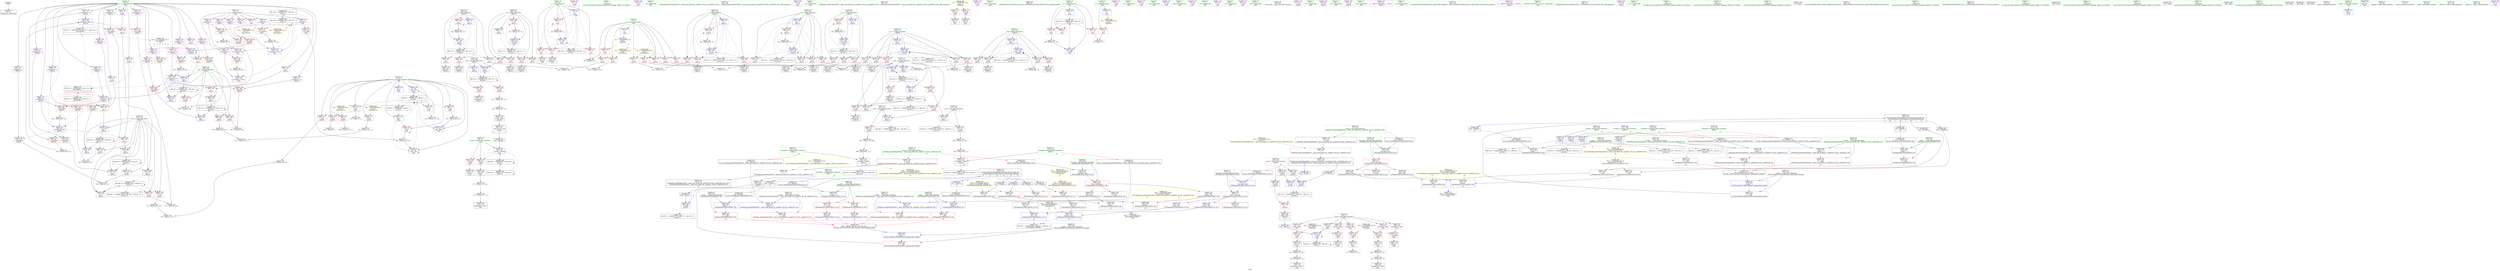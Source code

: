 digraph "SVFG" {
	label="SVFG";

	Node0x55981de8e170 [shape=record,color=grey,label="{NodeID: 0\nNullPtr}"];
	Node0x55981de8e170 -> Node0x55981deafd10[style=solid];
	Node0x55981def5a00 [shape=record,color=black,label="{NodeID: 609\nMR_39V_2 = PHI(MR_39V_12, MR_39V_1, MR_39V_12, )\npts\{212 \}\n}"];
	Node0x55981debc7f0 [shape=record,color=red,label="{NodeID: 277\n436\<--403\n\<--i\n_Z4try1v\n}"];
	Node0x55981debc7f0 -> Node0x55981deb2830[style=solid];
	Node0x55981dead7f0 [shape=record,color=black,label="{NodeID: 111\n285\<--284\nidxprom13\<--\n_Z4try2v\n}"];
	Node0x55981ded1270 [shape=record,color=grey,label="{NodeID: 554\n282 = cmp(280, 281, )\n}"];
	Node0x55981deb65f0 [shape=record,color=blue,label="{NodeID: 388\n535\<--530\n__y.addr\<--__y\n_ZSt9make_pairIccESt4pairINSt17__decay_and_stripIT_E6__typeENS1_IT0_E6__typeEEOS2_OS5_\n}"];
	Node0x55981deb65f0 -> Node0x55981debdc40[style=dashed];
	Node0x55981deb1cf0 [shape=record,color=red,label="{NodeID: 222\n108\<--52\n\<--i\nmain\n}"];
	Node0x55981deb1cf0 -> Node0x55981decb360[style=solid];
	Node0x55981deae260 [shape=record,color=green,label="{NodeID: 56\n231\<--232\nref.tmp59\<--ref.tmp59_field_insensitive\n_Z4try2v\n|{|<s1>14}}"];
	Node0x55981deae260 -> Node0x55981dec13e0[style=solid];
	Node0x55981deae260:s1 -> Node0x55981df30360[style=solid,color=red];
	Node0x55981debf5d0 [shape=record,color=blue,label="{NodeID: 333\n119\<--116\n\<--call9\nmain\n}"];
	Node0x55981debf5d0 -> Node0x55981debf5d0[style=dashed];
	Node0x55981debf5d0 -> Node0x55981dee70f0[style=dashed];
	Node0x55981deb4e60 [shape=record,color=purple,label="{NodeID: 167\n61\<--19\n\<--.str.1\nmain\n}"];
	Node0x55981deaa4c0 [shape=record,color=green,label="{NodeID: 1\n5\<--1\n\<--dummyObj\nCan only get source location for instruction, argument, global var or function.}"];
	Node0x55981def5f00 [shape=record,color=black,label="{NodeID: 610\nMR_41V_2 = PHI(MR_41V_8, MR_41V_1, MR_41V_8, )\npts\{214 \}\n}"];
	Node0x55981debc8c0 [shape=record,color=red,label="{NodeID: 278\n441\<--403\n\<--i\n_Z4try1v\n}"];
	Node0x55981debc8c0 -> Node0x55981deb8be0[style=solid];
	Node0x55981dead8c0 [shape=record,color=black,label="{NodeID: 112\n298\<--297\nidxprom19\<--\n_Z4try2v\n}"];
	Node0x55981ded13f0 [shape=record,color=grey,label="{NodeID: 555\n453 = cmp(451, 452, )\n}"];
	Node0x55981deb66c0 [shape=record,color=blue,label="{NodeID: 389\n556\<--552\n__x.addr\<--__x\n_ZSt9make_pairIiiESt4pairINSt17__decay_and_stripIT_E6__typeENS1_IT0_E6__typeEEOS2_OS5_\n}"];
	Node0x55981deb66c0 -> Node0x55981debdde0[style=dashed];
	Node0x55981deb1dc0 [shape=record,color=red,label="{NodeID: 223\n169\<--56\n\<--temp1\nmain\n}"];
	Node0x55981deb1dc0 -> Node0x55981deacfd0[style=solid];
	Node0x55981deae330 [shape=record,color=green,label="{NodeID: 57\n233\<--234\nref.tmp61\<--ref.tmp61_field_insensitive\n_Z4try2v\n|{|<s1>14}}"];
	Node0x55981deae330 -> Node0x55981dec14b0[style=solid];
	Node0x55981deae330:s1 -> Node0x55981df30470[style=solid,color=red];
	Node0x55981defd160 [shape=record,color=yellow,style=double,label="{NodeID: 666\n100V_1 = ENCHI(MR_100V_0)\npts\{232 234 2300000 2300001 \}\nFun[_ZNSt4pairIiiEC2IiiLb1EEEOT_OT0_]}"];
	Node0x55981defd160 -> Node0x55981debec80[style=dashed];
	Node0x55981defd160 -> Node0x55981debed50[style=dashed];
	Node0x55981debf6a0 [shape=record,color=blue,label="{NodeID: 334\n9\<--128\nsum\<--sub\nmain\n}"];
	Node0x55981debf6a0 -> Node0x55981deef100[style=dashed];
	Node0x55981deb4f30 [shape=record,color=purple,label="{NodeID: 168\n66\<--22\n\<--.str.2\nmain\n}"];
	Node0x55981deaa550 [shape=record,color=green,label="{NodeID: 2\n17\<--1\n.str\<--dummyObj\nGlob }"];
	Node0x55981def6400 [shape=record,color=black,label="{NodeID: 611\nMR_43V_2 = PHI(MR_43V_4, MR_43V_1, MR_43V_4, )\npts\{216 \}\n}"];
	Node0x55981debc990 [shape=record,color=red,label="{NodeID: 279\n459\<--405\n\<--ma\n_Z4try1v\n}"];
	Node0x55981debc990 -> Node0x55981ded10f0[style=solid];
	Node0x55981dead990 [shape=record,color=black,label="{NodeID: 113\n316\<--315\nidxprom25\<--\n_Z4try2v\n}"];
	Node0x55981deb6790 [shape=record,color=blue,label="{NodeID: 390\n558\<--553\n__y.addr\<--__y\n_ZSt9make_pairIiiESt4pairINSt17__decay_and_stripIT_E6__typeENS1_IT0_E6__typeEEOS2_OS5_\n}"];
	Node0x55981deb6790 -> Node0x55981debdeb0[style=dashed];
	Node0x55981deb1e90 [shape=record,color=red,label="{NodeID: 224\n178\<--56\n\<--temp1\nmain\n}"];
	Node0x55981deb1e90 -> Node0x55981dead170[style=solid];
	Node0x55981deae400 [shape=record,color=green,label="{NodeID: 58\n243\<--244\n_ZSt9make_pairIccESt4pairINSt17__decay_and_stripIT_E6__typeENS1_IT0_E6__typeEEOS2_OS5_\<--_ZSt9make_pairIccESt4pairINSt17__decay_and_stripIT_E6__typeENS1_IT0_E6__typeEEOS2_OS5__field_insensitive\n}"];
	Node0x55981debf770 [shape=record,color=blue,label="{NodeID: 335\n138\<--140\narrayidx15\<--dec\nmain\n}"];
	Node0x55981debf770 -> Node0x55981deb2370[style=dashed];
	Node0x55981debf770 -> Node0x55981debf840[style=dashed];
	Node0x55981deb5000 [shape=record,color=purple,label="{NodeID: 169\n67\<--24\n\<--.str.3\nmain\n}"];
	Node0x55981deaa610 [shape=record,color=green,label="{NodeID: 3\n19\<--1\n.str.1\<--dummyObj\nGlob }"];
	Node0x55981def6900 [shape=record,color=black,label="{NodeID: 612\nMR_45V_2 = PHI(MR_45V_3, MR_45V_1, MR_45V_3, )\npts\{218 \}\n}"];
	Node0x55981debca60 [shape=record,color=red,label="{NodeID: 280\n494\<--405\n\<--ma\n_Z4try1v\n}"];
	Node0x55981debca60 -> Node0x55981ded0970[style=solid];
	Node0x55981deada60 [shape=record,color=black,label="{NodeID: 114\n323\<--322\nidxprom29\<--\n_Z4try2v\n}"];
	Node0x55981deb6860 [shape=record,color=blue,label="{NodeID: 391\n577\<--575\nthis.addr\<--this\n_ZNSt4pairIccEC2IiiLb1EEEOS_IT_T0_E\n}"];
	Node0x55981deb6860 -> Node0x55981debe050[style=dashed];
	Node0x55981deb1f60 [shape=record,color=red,label="{NodeID: 225\n103\<--102\n\<--arrayidx\nmain\n}"];
	Node0x55981deb1f60 -> Node0x55981decb7e0[style=solid];
	Node0x55981deae500 [shape=record,color=green,label="{NodeID: 59\n391\<--392\n_ZSt9make_pairIiiESt4pairINSt17__decay_and_stripIT_E6__typeENS1_IT0_E6__typeEEOS2_OS5_\<--_ZSt9make_pairIiiESt4pairINSt17__decay_and_stripIT_E6__typeENS1_IT0_E6__typeEEOS2_OS5__field_insensitive\n}"];
	Node0x55981dee9920 [shape=record,color=yellow,style=double,label="{NodeID: 668\n2V_1 = ENCHI(MR_2V_0)\npts\{1 \}\nFun[main]}"];
	Node0x55981dee9920 -> Node0x55981deb1670[style=dashed];
	Node0x55981dee9920 -> Node0x55981deb1740[style=dashed];
	Node0x55981deca460 [shape=record,color=grey,label="{NodeID: 502\n151 = Binary(150, 141, )\n}"];
	Node0x55981deca460 -> Node0x55981debf840[style=solid];
	Node0x55981debf840 [shape=record,color=blue,label="{NodeID: 336\n149\<--151\narrayidx21\<--dec22\nmain\n}"];
	Node0x55981debf840 -> Node0x55981deef600[style=dashed];
	Node0x55981deb50d0 [shape=record,color=purple,label="{NodeID: 170\n69\<--27\n\<--.str.4\nmain\n}"];
	Node0x55981deaa6d0 [shape=record,color=green,label="{NodeID: 4\n21\<--1\nstdin\<--dummyObj\nGlob }"];
	Node0x55981def6e00 [shape=record,color=black,label="{NodeID: 613\nMR_47V_2 = PHI(MR_47V_4, MR_47V_1, MR_47V_4, )\npts\{220 \}\n}"];
	Node0x55981debcb30 [shape=record,color=red,label="{NodeID: 281\n508\<--405\n\<--ma\n_Z4try1v\n}"];
	Node0x55981debcb30 -> Node0x55981decb1e0[style=solid];
	Node0x55981deadb30 [shape=record,color=black,label="{NodeID: 115\n336\<--335\nidxprom35\<--\n_Z4try2v\n}"];
	Node0x55981deb6930 [shape=record,color=blue,label="{NodeID: 392\n579\<--576\n__p.addr\<--__p\n_ZNSt4pairIccEC2IiiLb1EEEOS_IT_T0_E\n}"];
	Node0x55981deb6930 -> Node0x55981debe120[style=dashed];
	Node0x55981deb6930 -> Node0x55981debe1f0[style=dashed];
	Node0x55981deb2030 [shape=record,color=red,label="{NodeID: 226\n122\<--121\n\<--second\nmain\n}"];
	Node0x55981deb2030 -> Node0x55981deb02f0[style=solid];
	Node0x55981deae600 [shape=record,color=green,label="{NodeID: 60\n396\<--397\n_ZNSt4pairIccEC2IiiLb1EEEOS_IT_T0_E\<--_ZNSt4pairIccEC2IiiLb1EEEOS_IT_T0_E_field_insensitive\n}"];
	Node0x55981dee9a30 [shape=record,color=yellow,style=double,label="{NodeID: 669\n4V_1 = ENCHI(MR_4V_0)\npts\{6 \}\nFun[main]}"];
	Node0x55981dee9a30 -> Node0x55981deb08a0[style=dashed];
	Node0x55981deca5e0 [shape=record,color=grey,label="{NodeID: 503\n146 = Binary(145, 135, )\n}"];
	Node0x55981deca5e0 -> Node0x55981deca760[style=solid];
	Node0x55981debf910 [shape=record,color=blue,label="{NodeID: 337\n56\<--162\ntemp1\<--call28\nmain\n}"];
	Node0x55981debf910 -> Node0x55981deb1dc0[style=dashed];
	Node0x55981debf910 -> Node0x55981deb1e90[style=dashed];
	Node0x55981debf910 -> Node0x55981def2d00[style=dashed];
	Node0x55981deb51a0 [shape=record,color=purple,label="{NodeID: 171\n85\<--27\n\<--.str.4\nmain\n}"];
	Node0x55981deaa790 [shape=record,color=green,label="{NodeID: 5\n22\<--1\n.str.2\<--dummyObj\nGlob }"];
	Node0x55981def7300 [shape=record,color=black,label="{NodeID: 614\nMR_49V_2 = PHI(MR_49V_3, MR_49V_1, MR_49V_3, )\npts\{222 \}\n}"];
	Node0x55981debcc00 [shape=record,color=red,label="{NodeID: 282\n475\<--407\n\<--mai\n_Z4try1v\n}"];
	Node0x55981debcc00 -> Node0x55981deb2aa0[style=solid];
	Node0x55981deb24f0 [shape=record,color=black,label="{NodeID: 116\n353\<--352\nidxprom42\<--\n_Z4try2v\n}"];
	Node0x55981deb6a00 [shape=record,color=blue,label="{NodeID: 393\n585\<--590\nfirst\<--conv\n_ZNSt4pairIccEC2IiiLb1EEEOS_IT_T0_E\n|{<s0>15}}"];
	Node0x55981deb6a00:s0 -> Node0x55981def9b00[style=dashed,color=blue];
	Node0x55981deb2100 [shape=record,color=red,label="{NodeID: 227\n132\<--131\n\<--first\nmain\n}"];
	Node0x55981deb2100 -> Node0x55981deb03c0[style=solid];
	Node0x55981deae700 [shape=record,color=green,label="{NodeID: 61\n403\<--404\ni\<--i_field_insensitive\n_Z4try1v\n}"];
	Node0x55981deae700 -> Node0x55981debc650[style=solid];
	Node0x55981deae700 -> Node0x55981debc720[style=solid];
	Node0x55981deae700 -> Node0x55981debc7f0[style=solid];
	Node0x55981deae700 -> Node0x55981debc8c0[style=solid];
	Node0x55981deae700 -> Node0x55981dec1650[style=solid];
	Node0x55981deae700 -> Node0x55981dec17f0[style=solid];
	Node0x55981dee9b10 [shape=record,color=yellow,style=double,label="{NodeID: 670\n6V_1 = ENCHI(MR_6V_0)\npts\{8 \}\nFun[main]|{|<s1>7|<s2>9}}"];
	Node0x55981dee9b10 -> Node0x55981deb0970[style=dashed];
	Node0x55981dee9b10:s1 -> Node0x55981defaea0[style=dashed,color=red];
	Node0x55981dee9b10:s2 -> Node0x55981deea4b0[style=dashed,color=red];
	Node0x55981deca760 [shape=record,color=grey,label="{NodeID: 504\n147 = Binary(146, 74, )\n}"];
	Node0x55981deca760 -> Node0x55981deacd60[style=solid];
	Node0x55981debf9e0 [shape=record,color=blue,label="{NodeID: 338\n9\<--167\nsum\<--dec29\nmain\n}"];
	Node0x55981debf9e0 -> Node0x55981deef100[style=dashed];
	Node0x55981deb5270 [shape=record,color=purple,label="{NodeID: 172\n98\<--27\n\<--.str.4\nmain\n}"];
	Node0x55981deaa850 [shape=record,color=green,label="{NodeID: 6\n24\<--1\n.str.3\<--dummyObj\nGlob }"];
	Node0x55981def7800 [shape=record,color=black,label="{NodeID: 615\nMR_51V_2 = PHI(MR_51V_4, MR_51V_1, MR_51V_4, )\npts\{224 \}\n}"];
	Node0x55981debccd0 [shape=record,color=red,label="{NodeID: 283\n522\<--407\n\<--mai\n_Z4try1v\n}"];
	Node0x55981debccd0 -> Node0x55981decc0e0[style=solid];
	Node0x55981deb25c0 [shape=record,color=black,label="{NodeID: 117\n360\<--359\nidxprom46\<--\n_Z4try2v\n}"];
	Node0x55981dee5cf0 [shape=record,color=black,label="{NodeID: 560\nMR_8V_2 = PHI(MR_8V_6, MR_8V_1, )\npts\{10 \}\n}"];
	Node0x55981dee5cf0 -> Node0x55981debf290[style=dashed];
	Node0x55981deb6ad0 [shape=record,color=blue,label="{NodeID: 394\n592\<--597\nsecond\<--conv5\n_ZNSt4pairIccEC2IiiLb1EEEOS_IT_T0_E\n|{<s0>15}}"];
	Node0x55981deb6ad0:s0 -> Node0x55981def9b00[style=dashed,color=blue];
	Node0x55981deb21d0 [shape=record,color=red,label="{NodeID: 228\n139\<--138\n\<--arrayidx15\nmain\n}"];
	Node0x55981deb21d0 -> Node0x55981decaa60[style=solid];
	Node0x55981deae7d0 [shape=record,color=green,label="{NodeID: 62\n405\<--406\nma\<--ma_field_insensitive\n_Z4try1v\n}"];
	Node0x55981deae7d0 -> Node0x55981debc990[style=solid];
	Node0x55981deae7d0 -> Node0x55981debca60[style=solid];
	Node0x55981deae7d0 -> Node0x55981debcb30[style=solid];
	Node0x55981deae7d0 -> Node0x55981dec18c0[style=solid];
	Node0x55981deae7d0 -> Node0x55981dec1b30[style=solid];
	Node0x55981deae7d0 -> Node0x55981dec1e70[style=solid];
	Node0x55981deae7d0 -> Node0x55981deb6380[style=solid];
	Node0x55981deca8e0 [shape=record,color=grey,label="{NodeID: 505\n371 = Binary(370, 129, )\n}"];
	Node0x55981deca8e0 -> Node0x55981deb94e0[style=solid];
	Node0x55981debfab0 [shape=record,color=blue,label="{NodeID: 339\n174\<--176\narrayidx34\<--dec35\nmain\n}"];
	Node0x55981debfab0 -> Node0x55981deef600[style=dashed];
	Node0x55981deb5340 [shape=record,color=purple,label="{NodeID: 173\n81\<--29\n\<--.str.5\nmain\n}"];
	Node0x55981deaa910 [shape=record,color=green,label="{NodeID: 7\n26\<--1\nstdout\<--dummyObj\nGlob }"];
	Node0x55981def7d00 [shape=record,color=black,label="{NodeID: 616\nMR_53V_2 = PHI(MR_53V_1, MR_53V_1, MR_53V_3, )\npts\{226 \}\n}"];
	Node0x55981debcda0 [shape=record,color=red,label="{NodeID: 284\n451\<--409\n\<--i3\n_Z4try1v\n}"];
	Node0x55981debcda0 -> Node0x55981ded13f0[style=solid];
	Node0x55981deb2690 [shape=record,color=black,label="{NodeID: 118\n202\<--400\n_Z4try2v_ret\<--\n_Z4try2v\n|{<s0>7}}"];
	Node0x55981deb2690:s0 -> Node0x55981df2e1e0[style=solid,color=blue];
	Node0x55981dee61f0 [shape=record,color=black,label="{NodeID: 561\nMR_10V_2 = PHI(MR_10V_3, MR_10V_1, )\npts\{13 \}\n}"];
	Node0x55981dee61f0 -> Node0x55981deb1f60[style=dashed];
	Node0x55981dee61f0 -> Node0x55981deef600[style=dashed];
	Node0x55981deb6ba0 [shape=record,color=blue,label="{NodeID: 395\n602\<--601\n__t.addr\<--__t\n_ZSt7forwardIcEOT_RNSt16remove_referenceIS0_E4typeE\n}"];
	Node0x55981deb6ba0 -> Node0x55981debe460[style=dashed];
	Node0x55981deb22a0 [shape=record,color=red,label="{NodeID: 229\n144\<--143\n\<--second16\nmain\n}"];
	Node0x55981deb22a0 -> Node0x55981deacc90[style=solid];
	Node0x55981deae8a0 [shape=record,color=green,label="{NodeID: 63\n407\<--408\nmai\<--mai_field_insensitive\n_Z4try1v\n}"];
	Node0x55981deae8a0 -> Node0x55981debcc00[style=solid];
	Node0x55981deae8a0 -> Node0x55981debccd0[style=solid];
	Node0x55981deae8a0 -> Node0x55981dec1990[style=solid];
	Node0x55981deae8a0 -> Node0x55981dec1c00[style=solid];
	Node0x55981decaa60 [shape=record,color=grey,label="{NodeID: 506\n140 = Binary(139, 141, )\n}"];
	Node0x55981decaa60 -> Node0x55981debf770[style=solid];
	Node0x55981debfb80 [shape=record,color=blue,label="{NodeID: 340\n50\<--188\nt\<--inc40\nmain\n}"];
	Node0x55981debfb80 -> Node0x55981dee66f0[style=dashed];
	Node0x55981deb5410 [shape=record,color=purple,label="{NodeID: 174\n159\<--31\n\<--.str.6\nmain\n}"];
	Node0x55981deaa9d0 [shape=record,color=green,label="{NodeID: 8\n27\<--1\n.str.4\<--dummyObj\nGlob }"];
	Node0x55981def8200 [shape=record,color=black,label="{NodeID: 617\nMR_55V_2 = PHI(MR_55V_1, MR_55V_1, MR_55V_3, )\npts\{228 \}\n}"];
	Node0x55981debce70 [shape=record,color=red,label="{NodeID: 285\n455\<--409\n\<--i3\n_Z4try1v\n}"];
	Node0x55981debce70 -> Node0x55981deb2900[style=solid];
	Node0x55981deb2760 [shape=record,color=black,label="{NodeID: 119\n433\<--432\nidxprom\<--\n_Z4try1v\n}"];
	Node0x55981dee66f0 [shape=record,color=black,label="{NodeID: 562\nMR_14V_3 = PHI(MR_14V_4, MR_14V_2, )\npts\{51 \}\n}"];
	Node0x55981dee66f0 -> Node0x55981deb1810[style=dashed];
	Node0x55981dee66f0 -> Node0x55981deb18e0[style=dashed];
	Node0x55981dee66f0 -> Node0x55981deb19b0[style=dashed];
	Node0x55981dee66f0 -> Node0x55981debfb80[style=dashed];
	Node0x55981deb6c70 [shape=record,color=blue,label="{NodeID: 396\n611\<--608\nthis.addr\<--this\n_ZNSt4pairIccEC2IccLb1EEEOT_OT0_\n}"];
	Node0x55981deb6c70 -> Node0x55981debe530[style=dashed];
	Node0x55981deb2370 [shape=record,color=red,label="{NodeID: 230\n150\<--149\n\<--arrayidx21\nmain\n}"];
	Node0x55981deb2370 -> Node0x55981deca460[style=solid];
	Node0x55981deae970 [shape=record,color=green,label="{NodeID: 64\n409\<--410\ni3\<--i3_field_insensitive\n_Z4try1v\n}"];
	Node0x55981deae970 -> Node0x55981debcda0[style=solid];
	Node0x55981deae970 -> Node0x55981debce70[style=solid];
	Node0x55981deae970 -> Node0x55981debcf40[style=solid];
	Node0x55981deae970 -> Node0x55981debd010[style=solid];
	Node0x55981deae970 -> Node0x55981debd0e0[style=solid];
	Node0x55981deae970 -> Node0x55981dec1a60[style=solid];
	Node0x55981deae970 -> Node0x55981dec1cd0[style=solid];
	Node0x55981decabe0 [shape=record,color=grey,label="{NodeID: 507\n367 = Binary(366, 74, )\n}"];
	Node0x55981decabe0 -> Node0x55981dec10a0[style=solid];
	Node0x55981debfc50 [shape=record,color=blue,label="{NodeID: 341\n205\<--239\nref.tmp\<--\n_Z4try2v\n|{|<s1>12}}"];
	Node0x55981debfc50 -> Node0x55981def4b00[style=dashed];
	Node0x55981debfc50:s1 -> Node0x55981deface0[style=dashed,color=red];
	Node0x55981deb54e0 [shape=record,color=purple,label="{NodeID: 175\n180\<--33\n\<--.str.7\nmain\n}"];
	Node0x55981deaaa90 [shape=record,color=green,label="{NodeID: 9\n29\<--1\n.str.5\<--dummyObj\nGlob }"];
	Node0x55981def8700 [shape=record,color=black,label="{NodeID: 618\nMR_57V_2 = PHI(MR_57V_3, MR_57V_1, MR_57V_1, )\npts\{230 \}\n}"];
	Node0x55981debcf40 [shape=record,color=red,label="{NodeID: 286\n462\<--409\n\<--i3\n_Z4try1v\n}"];
	Node0x55981debcf40 -> Node0x55981deb29d0[style=solid];
	Node0x55981deb2830 [shape=record,color=black,label="{NodeID: 120\n437\<--436\nidxprom1\<--\n_Z4try1v\n}"];
	Node0x55981dee6bf0 [shape=record,color=black,label="{NodeID: 563\nMR_16V_2 = PHI(MR_16V_4, MR_16V_1, )\npts\{53 \}\n}"];
	Node0x55981dee6bf0 -> Node0x55981debf360[style=dashed];
	Node0x55981deb6d40 [shape=record,color=blue,label="{NodeID: 397\n613\<--609\n__x.addr\<--__x\n_ZNSt4pairIccEC2IccLb1EEEOT_OT0_\n}"];
	Node0x55981deb6d40 -> Node0x55981debe600[style=dashed];
	Node0x55981deba2d0 [shape=record,color=red,label="{NodeID: 231\n154\<--153\n\<--first23\nmain\n}"];
	Node0x55981deba2d0 -> Node0x55981deace30[style=solid];
	Node0x55981deaea40 [shape=record,color=green,label="{NodeID: 65\n411\<--412\ni17\<--i17_field_insensitive\n_Z4try1v\n}"];
	Node0x55981deaea40 -> Node0x55981debd1b0[style=solid];
	Node0x55981deaea40 -> Node0x55981debd280[style=solid];
	Node0x55981deaea40 -> Node0x55981debd350[style=solid];
	Node0x55981deaea40 -> Node0x55981debd420[style=solid];
	Node0x55981deaea40 -> Node0x55981deb62b0[style=solid];
	Node0x55981deaea40 -> Node0x55981deb6450[style=solid];
	Node0x55981decad60 [shape=record,color=grey,label="{NodeID: 508\n373 = Binary(372, 129, )\n}"];
	Node0x55981decad60 -> Node0x55981deb94e0[style=solid];
	Node0x55981debfd20 [shape=record,color=blue,label="{NodeID: 342\n207\<--241\nref.tmp1\<--\n_Z4try2v\n|{|<s1>12}}"];
	Node0x55981debfd20 -> Node0x55981def5000[style=dashed];
	Node0x55981debfd20:s1 -> Node0x55981deface0[style=dashed,color=red];
	Node0x55981deb55b0 [shape=record,color=purple,label="{NodeID: 176\n184\<--35\n\<--.str.8\nmain\n}"];
	Node0x55981deaab50 [shape=record,color=green,label="{NodeID: 10\n31\<--1\n.str.6\<--dummyObj\nGlob }"];
	Node0x55981def8c00 [shape=record,color=black,label="{NodeID: 619\nMR_59V_2 = PHI(MR_59V_3, MR_59V_1, MR_59V_1, )\npts\{232 \}\n}"];
	Node0x55981debd010 [shape=record,color=red,label="{NodeID: 287\n467\<--409\n\<--i3\n_Z4try1v\n}"];
	Node0x55981debd010 -> Node0x55981dec1c00[style=solid];
	Node0x55981deb2900 [shape=record,color=black,label="{NodeID: 121\n456\<--455\nidxprom7\<--\n_Z4try1v\n}"];
	Node0x55981dee70f0 [shape=record,color=black,label="{NodeID: 564\nMR_18V_2 = PHI(MR_18V_3, MR_18V_1, )\npts\{55 \}\n}"];
	Node0x55981dee70f0 -> Node0x55981debf5d0[style=dashed];
	Node0x55981dee70f0 -> Node0x55981dee70f0[style=dashed];
	Node0x55981deb6e10 [shape=record,color=blue,label="{NodeID: 398\n615\<--610\n__y.addr\<--__y\n_ZNSt4pairIccEC2IccLb1EEEOT_OT0_\n}"];
	Node0x55981deb6e10 -> Node0x55981debe6d0[style=dashed];
	Node0x55981deba360 [shape=record,color=red,label="{NodeID: 232\n157\<--156\n\<--second25\nmain\n}"];
	Node0x55981deba360 -> Node0x55981deacf00[style=solid];
	Node0x55981deaeb10 [shape=record,color=green,label="{NodeID: 66\n422\<--423\n__assert_fail\<--__assert_fail_field_insensitive\n}"];
	Node0x55981decaee0 [shape=record,color=grey,label="{NodeID: 509\n332 = Binary(331, 74, )\n}"];
	Node0x55981decaee0 -> Node0x55981dec0bc0[style=solid];
	Node0x55981debfdf0 [shape=record,color=blue,label="{NodeID: 343\n245\<--242\n\<--call\n_Z4try2v\n}"];
	Node0x55981debfdf0 -> Node0x55981def4600[style=dashed];
	Node0x55981deb5680 [shape=record,color=purple,label="{NodeID: 177\n417\<--37\n\<--.str.9\n_Z4try1v\n}"];
	Node0x55981deaac10 [shape=record,color=green,label="{NodeID: 11\n33\<--1\n.str.7\<--dummyObj\nGlob }"];
	Node0x55981def9100 [shape=record,color=black,label="{NodeID: 620\nMR_61V_2 = PHI(MR_61V_3, MR_61V_1, MR_61V_1, )\npts\{234 \}\n}"];
	Node0x55981debd0e0 [shape=record,color=red,label="{NodeID: 288\n471\<--409\n\<--i3\n_Z4try1v\n}"];
	Node0x55981debd0e0 -> Node0x55981decc3e0[style=solid];
	Node0x55981deb29d0 [shape=record,color=black,label="{NodeID: 122\n463\<--462\nidxprom10\<--\n_Z4try1v\n}"];
	Node0x55981dee75f0 [shape=record,color=black,label="{NodeID: 565\nMR_20V_2 = PHI(MR_20V_3, MR_20V_1, )\npts\{57 \}\n}"];
	Node0x55981dee75f0 -> Node0x55981debf910[style=dashed];
	Node0x55981dee75f0 -> Node0x55981dee75f0[style=dashed];
	Node0x55981dee75f0 -> Node0x55981def2d00[style=dashed];
	Node0x55981deb6ee0 [shape=record,color=blue,label="{NodeID: 399\n622\<--625\nfirst\<--\n_ZNSt4pairIccEC2IccLb1EEEOT_OT0_\n|{<s0>20}}"];
	Node0x55981deb6ee0:s0 -> Node0x55981dec3a20[style=dashed,color=blue];
	Node0x55981deba430 [shape=record,color=red,label="{NodeID: 233\n175\<--174\n\<--arrayidx34\nmain\n}"];
	Node0x55981deba430 -> Node0x55981decb060[style=solid];
	Node0x55981deaec10 [shape=record,color=green,label="{NodeID: 67\n531\<--532\nretval\<--retval_field_insensitive\n_ZSt9make_pairIccESt4pairINSt17__decay_and_stripIT_E6__typeENS1_IT0_E6__typeEEOS2_OS5_\n|{|<s1>20}}"];
	Node0x55981deaec10 -> Node0x55981deb2eb0[style=solid];
	Node0x55981deaec10:s1 -> Node0x55981df30d00[style=solid,color=red];
	Node0x55981decb060 [shape=record,color=grey,label="{NodeID: 510\n176 = Binary(175, 141, )\n}"];
	Node0x55981decb060 -> Node0x55981debfab0[style=solid];
	Node0x55981debfec0 [shape=record,color=blue,label="{NodeID: 344\n209\<--74\ni\<--\n_Z4try2v\n}"];
	Node0x55981debfec0 -> Node0x55981deba500[style=dashed];
	Node0x55981debfec0 -> Node0x55981deba5d0[style=dashed];
	Node0x55981debfec0 -> Node0x55981deba6a0[style=dashed];
	Node0x55981debfec0 -> Node0x55981deba770[style=dashed];
	Node0x55981debfec0 -> Node0x55981dec0060[style=dashed];
	Node0x55981debfec0 -> Node0x55981def5500[style=dashed];
	Node0x55981deb5750 [shape=record,color=purple,label="{NodeID: 178\n418\<--39\n\<--.str.10\n_Z4try1v\n}"];
	Node0x55981deaacd0 [shape=record,color=green,label="{NodeID: 12\n35\<--1\n.str.8\<--dummyObj\nGlob }"];
	Node0x55981def9600 [shape=record,color=black,label="{NodeID: 621\nMR_22V_2 = PHI(MR_22V_6, MR_22V_1, MR_22V_6, )\npts\{160000 \}\n|{<s0>7}}"];
	Node0x55981def9600:s0 -> Node0x55981dec3600[style=dashed,color=blue];
	Node0x55981debd1b0 [shape=record,color=red,label="{NodeID: 289\n486\<--411\n\<--i17\n_Z4try1v\n}"];
	Node0x55981debd1b0 -> Node0x55981deb9de0[style=solid];
	Node0x55981deb2aa0 [shape=record,color=black,label="{NodeID: 123\n476\<--475\nidxprom15\<--\n_Z4try1v\n}"];
	Node0x55981dee7af0 [shape=record,color=black,label="{NodeID: 566\nMR_22V_2 = PHI(MR_22V_3, MR_22V_1, )\npts\{160000 \}\n}"];
	Node0x55981dee7af0 -> Node0x55981def0500[style=dashed];
	Node0x55981deb6fb0 [shape=record,color=blue,label="{NodeID: 400\n627\<--630\nsecond\<--\n_ZNSt4pairIccEC2IccLb1EEEOT_OT0_\n|{<s0>20}}"];
	Node0x55981deb6fb0:s0 -> Node0x55981dec3a20[style=dashed,color=blue];
	Node0x55981deba500 [shape=record,color=red,label="{NodeID: 234\n250\<--209\n\<--i\n_Z4try2v\n}"];
	Node0x55981deba500 -> Node0x55981ded0c70[style=solid];
	Node0x55981deaece0 [shape=record,color=green,label="{NodeID: 68\n533\<--534\n__x.addr\<--__x.addr_field_insensitive\n_ZSt9make_pairIccESt4pairINSt17__decay_and_stripIT_E6__typeENS1_IT0_E6__typeEEOS2_OS5_\n}"];
	Node0x55981deaece0 -> Node0x55981debdb70[style=solid];
	Node0x55981deaece0 -> Node0x55981deb6520[style=solid];
	Node0x55981decb1e0 [shape=record,color=grey,label="{NodeID: 511\n509 = Binary(508, 129, )\n}"];
	Node0x55981decb1e0 -> Node0x55981deb97e0[style=solid];
	Node0x55981debff90 [shape=record,color=blue,label="{NodeID: 345\n260\<--257\narrayidx4\<--\n_Z4try2v\n}"];
	Node0x55981debff90 -> Node0x55981debbc90[style=dashed];
	Node0x55981debff90 -> Node0x55981debbd60[style=dashed];
	Node0x55981debff90 -> Node0x55981debbe30[style=dashed];
	Node0x55981debff90 -> Node0x55981debbf00[style=dashed];
	Node0x55981debff90 -> Node0x55981debff90[style=dashed];
	Node0x55981debff90 -> Node0x55981dec0610[style=dashed];
	Node0x55981deb5820 [shape=record,color=purple,label="{NodeID: 179\n516\<--39\n\<--.str.10\n_Z4try1v\n}"];
	Node0x55981deaad90 [shape=record,color=green,label="{NodeID: 13\n37\<--1\n.str.9\<--dummyObj\nGlob }"];
	Node0x55981def9b00 [shape=record,color=black,label="{NodeID: 622\nMR_64V_2 = PHI(MR_64V_3, MR_64V_1, MR_64V_1, )\npts\{2040000 2040001 \}\n}"];
	Node0x55981debd280 [shape=record,color=red,label="{NodeID: 290\n490\<--411\n\<--i17\n_Z4try1v\n}"];
	Node0x55981debd280 -> Node0x55981deb2b70[style=solid];
	Node0x55981deb2b70 [shape=record,color=black,label="{NodeID: 124\n491\<--490\nidxprom21\<--\n_Z4try1v\n}"];
	Node0x55981deb7080 [shape=record,color=blue,label="{NodeID: 401\n635\<--634\n__t.addr\<--__t\n_ZSt7forwardIiEOT_RNSt16remove_referenceIS0_E4typeE\n}"];
	Node0x55981deb7080 -> Node0x55981debe940[style=dashed];
	Node0x55981deba5d0 [shape=record,color=red,label="{NodeID: 235\n254\<--209\n\<--i\n_Z4try2v\n}"];
	Node0x55981deba5d0 -> Node0x55981dead580[style=solid];
	Node0x55981deaedb0 [shape=record,color=green,label="{NodeID: 69\n535\<--536\n__y.addr\<--__y.addr_field_insensitive\n_ZSt9make_pairIccESt4pairINSt17__decay_and_stripIT_E6__typeENS1_IT0_E6__typeEEOS2_OS5_\n}"];
	Node0x55981deaedb0 -> Node0x55981debdc40[style=solid];
	Node0x55981deaedb0 -> Node0x55981deb65f0[style=solid];
	Node0x55981decb360 [shape=record,color=grey,label="{NodeID: 512\n109 = Binary(108, 74, )\n}"];
	Node0x55981decb360 -> Node0x55981debf500[style=solid];
	Node0x55981dec0060 [shape=record,color=blue,label="{NodeID: 346\n209\<--264\ni\<--inc\n_Z4try2v\n}"];
	Node0x55981dec0060 -> Node0x55981deba500[style=dashed];
	Node0x55981dec0060 -> Node0x55981deba5d0[style=dashed];
	Node0x55981dec0060 -> Node0x55981deba6a0[style=dashed];
	Node0x55981dec0060 -> Node0x55981deba770[style=dashed];
	Node0x55981dec0060 -> Node0x55981dec0060[style=dashed];
	Node0x55981dec0060 -> Node0x55981def5500[style=dashed];
	Node0x55981deb58f0 [shape=record,color=purple,label="{NodeID: 180\n419\<--41\n\<--__PRETTY_FUNCTION__._Z4try1v\n_Z4try1v\n}"];
	Node0x55981deaae50 [shape=record,color=green,label="{NodeID: 14\n39\<--1\n.str.10\<--dummyObj\nGlob }"];
	Node0x55981dec3600 [shape=record,color=yellow,style=double,label="{NodeID: 789\n22V_4 = CSCHI(MR_22V_3)\npts\{160000 \}\nCS[]|{|<s1>9|<s2>9|<s3>9|<s4>9|<s5>9|<s6>9}}"];
	Node0x55981dec3600 -> Node0x55981def0500[style=dashed];
	Node0x55981dec3600:s1 -> Node0x55981debd5c0[style=dashed,color=red];
	Node0x55981dec3600:s2 -> Node0x55981debd690[style=dashed,color=red];
	Node0x55981dec3600:s3 -> Node0x55981debd760[style=dashed,color=red];
	Node0x55981dec3600:s4 -> Node0x55981debd830[style=dashed,color=red];
	Node0x55981dec3600:s5 -> Node0x55981dec1720[style=dashed,color=red];
	Node0x55981dec3600:s6 -> Node0x55981dec1da0[style=dashed,color=red];
	Node0x55981debd350 [shape=record,color=red,label="{NodeID: 291\n497\<--411\n\<--i17\n_Z4try1v\n}"];
	Node0x55981debd350 -> Node0x55981deb2c40[style=solid];
	Node0x55981deb2c40 [shape=record,color=black,label="{NodeID: 125\n498\<--497\nidxprom25\<--\n_Z4try1v\n}"];
	Node0x55981deb7150 [shape=record,color=blue,label="{NodeID: 402\n644\<--641\nthis.addr\<--this\n_ZNSt4pairIiiEC2IiiLb1EEEOT_OT0_\n}"];
	Node0x55981deb7150 -> Node0x55981debea10[style=dashed];
	Node0x55981deba6a0 [shape=record,color=red,label="{NodeID: 236\n258\<--209\n\<--i\n_Z4try2v\n}"];
	Node0x55981deba6a0 -> Node0x55981dead650[style=solid];
	Node0x55981deaee80 [shape=record,color=green,label="{NodeID: 70\n541\<--542\n_ZSt7forwardIcEOT_RNSt16remove_referenceIS0_E4typeE\<--_ZSt7forwardIcEOT_RNSt16remove_referenceIS0_E4typeE_field_insensitive\n}"];
	Node0x55981deea2f0 [shape=record,color=yellow,style=double,label="{NodeID: 679\n24V_1 = ENCHI(MR_24V_0)\npts\{550000 \}\nFun[main]}"];
	Node0x55981deea2f0 -> Node0x55981deb2100[style=dashed];
	Node0x55981deea2f0 -> Node0x55981deba2d0[style=dashed];
	Node0x55981decb4e0 [shape=record,color=grey,label="{NodeID: 513\n511 = Binary(510, 74, )\n}"];
	Node0x55981decb4e0 -> Node0x55981deb97e0[style=solid];
	Node0x55981dec0130 [shape=record,color=blue,label="{NodeID: 347\n211\<--268\nma\<--\n_Z4try2v\n}"];
	Node0x55981dec0130 -> Node0x55981def3700[style=dashed];
	Node0x55981deb59c0 [shape=record,color=purple,label="{NodeID: 181\n517\<--41\n\<--__PRETTY_FUNCTION__._Z4try1v\n_Z4try1v\n}"];
	Node0x55981deaaf10 [shape=record,color=green,label="{NodeID: 15\n41\<--1\n__PRETTY_FUNCTION__._Z4try1v\<--dummyObj\nGlob }"];
	Node0x55981debd420 [shape=record,color=red,label="{NodeID: 292\n504\<--411\n\<--i17\n_Z4try1v\n}"];
	Node0x55981debd420 -> Node0x55981decb660[style=solid];
	Node0x55981deb2d10 [shape=record,color=black,label="{NodeID: 126\n525\<--524\nconv\<--sub35\n_Z4try1v\n}"];
	Node0x55981deb2d10 -> Node0x55981deb2de0[style=solid];
	Node0x55981deb7220 [shape=record,color=blue,label="{NodeID: 403\n646\<--642\n__x.addr\<--__x\n_ZNSt4pairIiiEC2IiiLb1EEEOT_OT0_\n}"];
	Node0x55981deb7220 -> Node0x55981debeae0[style=dashed];
	Node0x55981deba770 [shape=record,color=red,label="{NodeID: 237\n263\<--209\n\<--i\n_Z4try2v\n}"];
	Node0x55981deba770 -> Node0x55981deb9060[style=solid];
	Node0x55981deaef80 [shape=record,color=green,label="{NodeID: 71\n546\<--547\n_ZNSt4pairIccEC2IccLb1EEEOT_OT0_\<--_ZNSt4pairIccEC2IccLb1EEEOT_OT0__field_insensitive\n}"];
	Node0x55981deea3d0 [shape=record,color=yellow,style=double,label="{NodeID: 680\n26V_1 = ENCHI(MR_26V_0)\npts\{550001 \}\nFun[main]}"];
	Node0x55981deea3d0 -> Node0x55981deb2030[style=dashed];
	Node0x55981deea3d0 -> Node0x55981deb22a0[style=dashed];
	Node0x55981deea3d0 -> Node0x55981deba360[style=dashed];
	Node0x55981decb660 [shape=record,color=grey,label="{NodeID: 514\n505 = Binary(504, 74, )\n}"];
	Node0x55981decb660 -> Node0x55981deb6450[style=solid];
	Node0x55981dec0200 [shape=record,color=blue,label="{NodeID: 348\n213\<--74\nmai\<--\n_Z4try2v\n}"];
	Node0x55981dec0200 -> Node0x55981def3c00[style=dashed];
	Node0x55981deb5a90 [shape=record,color=purple,label="{NodeID: 182\n515\<--43\n\<--.str.11\n_Z4try1v\n}"];
	Node0x55981deaafd0 [shape=record,color=green,label="{NodeID: 16\n43\<--1\n.str.11\<--dummyObj\nGlob }"];
	Node0x55981defac00 [shape=record,color=yellow,style=double,label="{NodeID: 625\n88V_1 = ENCHI(MR_88V_0)\npts\{5320000 5320001 \}\nFun[_ZSt9make_pairIccESt4pairINSt17__decay_and_stripIT_E6__typeENS1_IT0_E6__typeEEOS2_OS5_]|{<s0>20|<s1>20}}"];
	Node0x55981defac00:s0 -> Node0x55981deb6ee0[style=dashed,color=red];
	Node0x55981defac00:s1 -> Node0x55981deb6fb0[style=dashed,color=red];
	Node0x55981debd4f0 [shape=record,color=red,label="{NodeID: 293\n435\<--434\n\<--arrayidx\n_Z4try1v\n}"];
	Node0x55981debd4f0 -> Node0x55981dec1720[style=solid];
	Node0x55981deb2de0 [shape=record,color=black,label="{NodeID: 127\n402\<--525\n_Z4try1v_ret\<--conv\n_Z4try1v\n|{<s0>9}}"];
	Node0x55981deb2de0:s0 -> Node0x55981df2e4a0[style=solid,color=blue];
	Node0x55981deb72f0 [shape=record,color=blue,label="{NodeID: 404\n648\<--643\n__y.addr\<--__y\n_ZNSt4pairIiiEC2IiiLb1EEEOT_OT0_\n}"];
	Node0x55981deb72f0 -> Node0x55981debebb0[style=dashed];
	Node0x55981deba840 [shape=record,color=red,label="{NodeID: 238\n281\<--211\n\<--ma\n_Z4try2v\n}"];
	Node0x55981deba840 -> Node0x55981ded1270[style=solid];
	Node0x55981deaf080 [shape=record,color=green,label="{NodeID: 72\n554\<--555\nretval\<--retval_field_insensitive\n_ZSt9make_pairIiiESt4pairINSt17__decay_and_stripIT_E6__typeENS1_IT0_E6__typeEEOS2_OS5_\n|{|<s1>23}}"];
	Node0x55981deaf080 -> Node0x55981deb3050[style=solid];
	Node0x55981deaf080:s1 -> Node0x55981df307a0[style=solid,color=red];
	Node0x55981deea4b0 [shape=record,color=yellow,style=double,label="{NodeID: 681\n6V_1 = ENCHI(MR_6V_0)\npts\{8 \}\nFun[_Z4try1v]}"];
	Node0x55981deea4b0 -> Node0x55981deb0d80[style=dashed];
	Node0x55981deea4b0 -> Node0x55981deb0e50[style=dashed];
	Node0x55981deea4b0 -> Node0x55981deb0f20[style=dashed];
	Node0x55981decb7e0 [shape=record,color=grey,label="{NodeID: 515\n105 = Binary(104, 103, )\n}"];
	Node0x55981decb7e0 -> Node0x55981debf430[style=solid];
	Node0x55981dec02d0 [shape=record,color=blue,label="{NodeID: 349\n215\<--129\ni5\<--\n_Z4try2v\n}"];
	Node0x55981dec02d0 -> Node0x55981debaec0[style=dashed];
	Node0x55981dec02d0 -> Node0x55981debaf90[style=dashed];
	Node0x55981dec02d0 -> Node0x55981debb060[style=dashed];
	Node0x55981dec02d0 -> Node0x55981debb130[style=dashed];
	Node0x55981dec02d0 -> Node0x55981debb200[style=dashed];
	Node0x55981dec02d0 -> Node0x55981dec0540[style=dashed];
	Node0x55981dec02d0 -> Node0x55981def6400[style=dashed];
	Node0x55981deb5b60 [shape=record,color=purple,label="{NodeID: 183\n121\<--54\nsecond\<--temp\nmain\n}"];
	Node0x55981deb5b60 -> Node0x55981deb2030[style=solid];
	Node0x55981deab090 [shape=record,color=green,label="{NodeID: 17\n74\<--1\n\<--dummyObj\nCan only get source location for instruction, argument, global var or function.}"];
	Node0x55981dec3a20 [shape=record,color=yellow,style=double,label="{NodeID: 792\n88V_2 = CSCHI(MR_88V_1)\npts\{5320000 5320001 \}\nCS[]}"];
	Node0x55981deface0 [shape=record,color=yellow,style=double,label="{NodeID: 626\n90V_1 = ENCHI(MR_90V_0)\npts\{206 208 226 228 \}\nFun[_ZSt9make_pairIccESt4pairINSt17__decay_and_stripIT_E6__typeENS1_IT0_E6__typeEEOS2_OS5_]|{<s0>20}}"];
	Node0x55981deface0:s0 -> Node0x55981deffbc0[style=dashed,color=red];
	Node0x55981debd5c0 [shape=record,color=red,label="{NodeID: 294\n446\<--445\n\<--\n_Z4try1v\n}"];
	Node0x55981debd5c0 -> Node0x55981dec18c0[style=solid];
	Node0x55981deb2eb0 [shape=record,color=black,label="{NodeID: 128\n548\<--531\n\<--retval\n_ZSt9make_pairIccESt4pairINSt17__decay_and_stripIT_E6__typeENS1_IT0_E6__typeEEOS2_OS5_\n}"];
	Node0x55981deb2eb0 -> Node0x55981debdd10[style=solid];
	Node0x55981deb73c0 [shape=record,color=blue,label="{NodeID: 405\n655\<--658\nfirst\<--\n_ZNSt4pairIiiEC2IiiLb1EEEOT_OT0_\n|{<s0>23}}"];
	Node0x55981deb73c0:s0 -> Node0x55981dec3b80[style=dashed,color=blue];
	Node0x55981deba910 [shape=record,color=red,label="{NodeID: 239\n319\<--211\n\<--ma\n_Z4try2v\n}"];
	Node0x55981deba910 -> Node0x55981deb9c60[style=solid];
	Node0x55981deaf150 [shape=record,color=green,label="{NodeID: 73\n556\<--557\n__x.addr\<--__x.addr_field_insensitive\n_ZSt9make_pairIiiESt4pairINSt17__decay_and_stripIT_E6__typeENS1_IT0_E6__typeEEOS2_OS5_\n}"];
	Node0x55981deaf150 -> Node0x55981debdde0[style=solid];
	Node0x55981deaf150 -> Node0x55981deb66c0[style=solid];
	Node0x55981deea5c0 [shape=record,color=yellow,style=double,label="{NodeID: 682\n8V_1 = ENCHI(MR_8V_0)\npts\{10 \}\nFun[_Z4try1v]}"];
	Node0x55981deea5c0 -> Node0x55981deb14d0[style=dashed];
	Node0x55981deea5c0 -> Node0x55981deb15a0[style=dashed];
	Node0x55981decb960 [shape=record,color=grey,label="{NodeID: 516\n167 = Binary(166, 141, )\n}"];
	Node0x55981decb960 -> Node0x55981debf9e0[style=solid];
	Node0x55981dec03a0 [shape=record,color=blue,label="{NodeID: 350\n211\<--287\nma\<--\n_Z4try2v\n}"];
	Node0x55981dec03a0 -> Node0x55981def3700[style=dashed];
	Node0x55981deb5c30 [shape=record,color=purple,label="{NodeID: 184\n131\<--54\nfirst\<--temp\nmain\n}"];
	Node0x55981deb5c30 -> Node0x55981deb2100[style=solid];
	Node0x55981deab150 [shape=record,color=green,label="{NodeID: 18\n125\<--1\n\<--dummyObj\nCan only get source location for instruction, argument, global var or function.}"];
	Node0x55981dec3b80 [shape=record,color=yellow,style=double,label="{NodeID: 793\n98V_2 = CSCHI(MR_98V_1)\npts\{5550000 5550001 \}\nCS[]}"];
	Node0x55981defadc0 [shape=record,color=yellow,style=double,label="{NodeID: 627\n82V_1 = ENCHI(MR_82V_0)\npts\{532 \}\nFun[_ZSt9make_pairIccESt4pairINSt17__decay_and_stripIT_E6__typeENS1_IT0_E6__typeEEOS2_OS5_]}"];
	Node0x55981defadc0 -> Node0x55981debdd10[style=dashed];
	Node0x55981debd690 [shape=record,color=red,label="{NodeID: 295\n458\<--457\n\<--arrayidx8\n_Z4try1v\n}"];
	Node0x55981debd690 -> Node0x55981ded10f0[style=solid];
	Node0x55981deb2f80 [shape=record,color=black,label="{NodeID: 129\n528\<--549\n_ZSt9make_pairIccESt4pairINSt17__decay_and_stripIT_E6__typeENS1_IT0_E6__typeEEOS2_OS5__ret\<--\n_ZSt9make_pairIccESt4pairINSt17__decay_and_stripIT_E6__typeENS1_IT0_E6__typeEEOS2_OS5_\n|{<s0>12|<s1>13}}"];
	Node0x55981deb2f80:s0 -> Node0x55981df2ed50[style=solid,color=blue];
	Node0x55981deb2f80:s1 -> Node0x55981df2ee90[style=solid,color=blue];
	Node0x55981deb7490 [shape=record,color=blue,label="{NodeID: 406\n660\<--663\nsecond\<--\n_ZNSt4pairIiiEC2IiiLb1EEEOT_OT0_\n|{<s0>23}}"];
	Node0x55981deb7490:s0 -> Node0x55981dec3b80[style=dashed,color=blue];
	Node0x55981deba9e0 [shape=record,color=red,label="{NodeID: 240\n356\<--211\n\<--ma\n_Z4try2v\n}"];
	Node0x55981deba9e0 -> Node0x55981deb91e0[style=solid];
	Node0x55981deaf220 [shape=record,color=green,label="{NodeID: 74\n558\<--559\n__y.addr\<--__y.addr_field_insensitive\n_ZSt9make_pairIiiESt4pairINSt17__decay_and_stripIT_E6__typeENS1_IT0_E6__typeEEOS2_OS5_\n}"];
	Node0x55981deaf220 -> Node0x55981debdeb0[style=solid];
	Node0x55981deaf220 -> Node0x55981deb6790[style=solid];
	Node0x55981deea6a0 [shape=record,color=yellow,style=double,label="{NodeID: 683\n10V_1 = ENCHI(MR_10V_0)\npts\{13 \}\nFun[_Z4try1v]}"];
	Node0x55981deea6a0 -> Node0x55981debd4f0[style=dashed];
	Node0x55981decbae0 [shape=record,color=grey,label="{NodeID: 517\n339 = Binary(338, 141, )\n}"];
	Node0x55981decbae0 -> Node0x55981dec0c90[style=solid];
	Node0x55981dec0470 [shape=record,color=blue,label="{NodeID: 351\n213\<--289\nmai\<--\n_Z4try2v\n}"];
	Node0x55981dec0470 -> Node0x55981def3c00[style=dashed];
	Node0x55981deb5d00 [shape=record,color=purple,label="{NodeID: 185\n143\<--54\nsecond16\<--temp\nmain\n}"];
	Node0x55981deb5d00 -> Node0x55981deb22a0[style=solid];
	Node0x55981deab210 [shape=record,color=green,label="{NodeID: 19\n129\<--1\n\<--dummyObj\nCan only get source location for instruction, argument, global var or function.}"];
	Node0x55981d912480 [shape=record,color=black,label="{NodeID: 794\n70 = PHI()\n}"];
	Node0x55981defaea0 [shape=record,color=yellow,style=double,label="{NodeID: 628\n6V_1 = ENCHI(MR_6V_0)\npts\{8 \}\nFun[_Z4try2v]}"];
	Node0x55981defaea0 -> Node0x55981deb0a40[style=dashed];
	Node0x55981defaea0 -> Node0x55981deb0b10[style=dashed];
	Node0x55981defaea0 -> Node0x55981deb0be0[style=dashed];
	Node0x55981defaea0 -> Node0x55981deb0cb0[style=dashed];
	Node0x55981debd760 [shape=record,color=red,label="{NodeID: 296\n465\<--464\n\<--arrayidx11\n_Z4try1v\n}"];
	Node0x55981debd760 -> Node0x55981dec1b30[style=solid];
	Node0x55981deb3050 [shape=record,color=black,label="{NodeID: 130\n571\<--554\n\<--retval\n_ZSt9make_pairIiiESt4pairINSt17__decay_and_stripIT_E6__typeENS1_IT0_E6__typeEEOS2_OS5_\n}"];
	Node0x55981deb3050 -> Node0x55981debdf80[style=solid];
	Node0x55981dee49f0 [shape=record,color=black,label="{NodeID: 573\nMR_39V_14 = PHI(MR_39V_13, MR_39V_12, )\npts\{212 \}\n}"];
	Node0x55981dee49f0 -> Node0x55981deba9e0[style=dashed];
	Node0x55981dee49f0 -> Node0x55981debaab0[style=dashed];
	Node0x55981dee49f0 -> Node0x55981dec0fd0[style=dashed];
	Node0x55981dee49f0 -> Node0x55981dee49f0[style=dashed];
	Node0x55981dee49f0 -> Node0x55981def5a00[style=dashed];
	Node0x55981debaab0 [shape=record,color=red,label="{NodeID: 241\n370\<--211\n\<--ma\n_Z4try2v\n}"];
	Node0x55981debaab0 -> Node0x55981deca8e0[style=solid];
	Node0x55981deaf2f0 [shape=record,color=green,label="{NodeID: 75\n564\<--565\n_ZSt7forwardIiEOT_RNSt16remove_referenceIS0_E4typeE\<--_ZSt7forwardIiEOT_RNSt16remove_referenceIS0_E4typeE_field_insensitive\n}"];
	Node0x55981decbc60 [shape=record,color=grey,label="{NodeID: 518\n172 = Binary(171, 74, )\n}"];
	Node0x55981decbc60 -> Node0x55981dead0a0[style=solid];
	Node0x55981dec0540 [shape=record,color=blue,label="{NodeID: 352\n215\<--294\ni5\<--inc17\n_Z4try2v\n}"];
	Node0x55981dec0540 -> Node0x55981debaec0[style=dashed];
	Node0x55981dec0540 -> Node0x55981debaf90[style=dashed];
	Node0x55981dec0540 -> Node0x55981debb060[style=dashed];
	Node0x55981dec0540 -> Node0x55981debb130[style=dashed];
	Node0x55981dec0540 -> Node0x55981debb200[style=dashed];
	Node0x55981dec0540 -> Node0x55981dec0540[style=dashed];
	Node0x55981dec0540 -> Node0x55981def6400[style=dashed];
	Node0x55981deb5dd0 [shape=record,color=purple,label="{NodeID: 186\n153\<--54\nfirst23\<--temp\nmain\n}"];
	Node0x55981deb5dd0 -> Node0x55981deba2d0[style=solid];
	Node0x55981deab2d0 [shape=record,color=green,label="{NodeID: 20\n135\<--1\n\<--dummyObj\nCan only get source location for instruction, argument, global var or function.}"];
	Node0x55981df2e1e0 [shape=record,color=black,label="{NodeID: 795\n116 = PHI(202, )\n}"];
	Node0x55981df2e1e0 -> Node0x55981debf5d0[style=solid];
	Node0x55981defafb0 [shape=record,color=yellow,style=double,label="{NodeID: 629\n8V_1 = ENCHI(MR_8V_0)\npts\{10 \}\nFun[_Z4try2v]}"];
	Node0x55981defafb0 -> Node0x55981deb1330[style=dashed];
	Node0x55981defafb0 -> Node0x55981deb1400[style=dashed];
	Node0x55981debd830 [shape=record,color=red,label="{NodeID: 297\n478\<--477\n\<--arrayidx16\n_Z4try1v\n}"];
	Node0x55981debd830 -> Node0x55981decc6e0[style=solid];
	Node0x55981deb3120 [shape=record,color=black,label="{NodeID: 131\n551\<--572\n_ZSt9make_pairIiiESt4pairINSt17__decay_and_stripIT_E6__typeENS1_IT0_E6__typeEEOS2_OS5__ret\<--\n_ZSt9make_pairIiiESt4pairINSt17__decay_and_stripIT_E6__typeENS1_IT0_E6__typeEEOS2_OS5_\n|{<s0>14}}"];
	Node0x55981deb3120:s0 -> Node0x55981df2efd0[style=solid,color=blue];
	Node0x55981dee4ae0 [shape=record,color=black,label="{NodeID: 574\nMR_73V_7 = PHI(MR_73V_9, MR_73V_6, )\npts\{406 \}\n}"];
	Node0x55981dee4ae0 -> Node0x55981debca60[style=dashed];
	Node0x55981dee4ae0 -> Node0x55981debcb30[style=dashed];
	Node0x55981dee4ae0 -> Node0x55981deb6380[style=dashed];
	Node0x55981dee4ae0 -> Node0x55981dee4ae0[style=dashed];
	Node0x55981debab80 [shape=record,color=red,label="{NodeID: 242\n297\<--213\n\<--mai\n_Z4try2v\n}"];
	Node0x55981debab80 -> Node0x55981dead8c0[style=solid];
	Node0x55981deaf3f0 [shape=record,color=green,label="{NodeID: 76\n569\<--570\n_ZNSt4pairIiiEC2IiiLb1EEEOT_OT0_\<--_ZNSt4pairIiiEC2IiiLb1EEEOT_OT0__field_insensitive\n}"];
	Node0x55981decbde0 [shape=record,color=grey,label="{NodeID: 519\n171 = Binary(170, 135, )\n}"];
	Node0x55981decbde0 -> Node0x55981decbc60[style=solid];
	Node0x55981dec0610 [shape=record,color=blue,label="{NodeID: 353\n299\<--301\narrayidx20\<--dec\n_Z4try2v\n}"];
	Node0x55981dec0610 -> Node0x55981debbfd0[style=dashed];
	Node0x55981dec0610 -> Node0x55981debc0a0[style=dashed];
	Node0x55981dec0610 -> Node0x55981debc170[style=dashed];
	Node0x55981dec0610 -> Node0x55981debc240[style=dashed];
	Node0x55981dec0610 -> Node0x55981dec0c90[style=dashed];
	Node0x55981deb5ea0 [shape=record,color=purple,label="{NodeID: 187\n156\<--54\nsecond25\<--temp\nmain\n}"];
	Node0x55981deb5ea0 -> Node0x55981deba360[style=solid];
	Node0x55981deab390 [shape=record,color=green,label="{NodeID: 21\n141\<--1\n\<--dummyObj\nCan only get source location for instruction, argument, global var or function.}"];
	Node0x55981df2e3d0 [shape=record,color=black,label="{NodeID: 796\n160 = PHI()\n}"];
	Node0x55981defb090 [shape=record,color=yellow,style=double,label="{NodeID: 630\n10V_1 = ENCHI(MR_10V_0)\npts\{13 \}\nFun[_Z4try2v]}"];
	Node0x55981defb090 -> Node0x55981debbbc0[style=dashed];
	Node0x55981debd900 [shape=record,color=red,label="{NodeID: 298\n482\<--481\n\<--\n_Z4try1v\n}"];
	Node0x55981debd900 -> Node0x55981dec1e70[style=solid];
	Node0x55981deb31f0 [shape=record,color=black,label="{NodeID: 132\n584\<--583\n\<--this1\n_ZNSt4pairIccEC2IiiLb1EEEOS_IT_T0_E\n}"];
	Node0x55981dee4bd0 [shape=record,color=black,label="{NodeID: 575\nMR_79V_3 = PHI(MR_79V_4, MR_79V_2, )\npts\{412 \}\n}"];
	Node0x55981dee4bd0 -> Node0x55981debd1b0[style=dashed];
	Node0x55981dee4bd0 -> Node0x55981debd280[style=dashed];
	Node0x55981dee4bd0 -> Node0x55981debd350[style=dashed];
	Node0x55981dee4bd0 -> Node0x55981debd420[style=dashed];
	Node0x55981dee4bd0 -> Node0x55981deb6450[style=dashed];
	Node0x55981debac50 [shape=record,color=red,label="{NodeID: 243\n303\<--213\n\<--mai\n_Z4try2v\n}"];
	Node0x55981debac50 -> Node0x55981dec06e0[style=solid];
	Node0x55981deaf4f0 [shape=record,color=green,label="{NodeID: 77\n577\<--578\nthis.addr\<--this.addr_field_insensitive\n_ZNSt4pairIccEC2IiiLb1EEEOS_IT_T0_E\n}"];
	Node0x55981deaf4f0 -> Node0x55981debe050[style=solid];
	Node0x55981deaf4f0 -> Node0x55981deb6860[style=solid];
	Node0x55981decbf60 [shape=record,color=grey,label="{NodeID: 520\n188 = Binary(187, 74, )\n}"];
	Node0x55981decbf60 -> Node0x55981debfb80[style=solid];
	Node0x55981dec06e0 [shape=record,color=blue,label="{NodeID: 354\n217\<--303\nans1\<--\n_Z4try2v\n}"];
	Node0x55981dec06e0 -> Node0x55981debb2d0[style=dashed];
	Node0x55981dec06e0 -> Node0x55981def6900[style=dashed];
	Node0x55981deb5f70 [shape=record,color=purple,label="{NodeID: 188\n585\<--583\nfirst\<--this1\n_ZNSt4pairIccEC2IiiLb1EEEOS_IT_T0_E\n}"];
	Node0x55981deb5f70 -> Node0x55981deb6a00[style=solid];
	Node0x55981deab450 [shape=record,color=green,label="{NodeID: 22\n239\<--1\n\<--dummyObj\nCan only get source location for instruction, argument, global var or function.}"];
	Node0x55981df2e4a0 [shape=record,color=black,label="{NodeID: 797\n162 = PHI(402, )\n}"];
	Node0x55981df2e4a0 -> Node0x55981debf910[style=solid];
	Node0x55981debd9d0 [shape=record,color=red,label="{NodeID: 299\n493\<--492\n\<--arrayidx22\n_Z4try1v\n}"];
	Node0x55981debd9d0 -> Node0x55981ded0970[style=solid];
	Node0x55981deb32c0 [shape=record,color=black,label="{NodeID: 133\n590\<--589\nconv\<--\n_ZNSt4pairIccEC2IiiLb1EEEOS_IT_T0_E\n}"];
	Node0x55981deb32c0 -> Node0x55981deb6a00[style=solid];
	Node0x55981debad20 [shape=record,color=red,label="{NodeID: 244\n335\<--213\n\<--mai\n_Z4try2v\n}"];
	Node0x55981debad20 -> Node0x55981deadb30[style=solid];
	Node0x55981deaf5c0 [shape=record,color=green,label="{NodeID: 78\n579\<--580\n__p.addr\<--__p.addr_field_insensitive\n_ZNSt4pairIccEC2IiiLb1EEEOS_IT_T0_E\n}"];
	Node0x55981deaf5c0 -> Node0x55981debe120[style=solid];
	Node0x55981deaf5c0 -> Node0x55981debe1f0[style=solid];
	Node0x55981deaf5c0 -> Node0x55981deb6930[style=solid];
	Node0x55981decc0e0 [shape=record,color=grey,label="{NodeID: 521\n523 = Binary(135, 522, )\n}"];
	Node0x55981decc0e0 -> Node0x55981decc260[style=solid];
	Node0x55981dec07b0 [shape=record,color=blue,label="{NodeID: 355\n211\<--306\nma\<--\n_Z4try2v\n}"];
	Node0x55981dec07b0 -> Node0x55981deed300[style=dashed];
	Node0x55981deb6040 [shape=record,color=purple,label="{NodeID: 189\n592\<--583\nsecond\<--this1\n_ZNSt4pairIccEC2IiiLb1EEEOS_IT_T0_E\n}"];
	Node0x55981deb6040 -> Node0x55981deb6ad0[style=solid];
	Node0x55981deab510 [shape=record,color=green,label="{NodeID: 23\n241\<--1\n\<--dummyObj\nCan only get source location for instruction, argument, global var or function.}"];
	Node0x55981df2e5d0 [shape=record,color=black,label="{NodeID: 798\n181 = PHI()\n}"];
	Node0x55981debdaa0 [shape=record,color=red,label="{NodeID: 300\n500\<--499\n\<--arrayidx26\n_Z4try1v\n}"];
	Node0x55981debdaa0 -> Node0x55981deb6380[style=solid];
	Node0x55981deb3390 [shape=record,color=black,label="{NodeID: 134\n597\<--596\nconv5\<--\n_ZNSt4pairIccEC2IiiLb1EEEOS_IT_T0_E\n}"];
	Node0x55981deb3390 -> Node0x55981deb6ad0[style=solid];
	Node0x55981debadf0 [shape=record,color=red,label="{NodeID: 245\n341\<--213\n\<--mai\n_Z4try2v\n}"];
	Node0x55981debadf0 -> Node0x55981dec0d60[style=solid];
	Node0x55981deaf690 [shape=record,color=green,label="{NodeID: 79\n602\<--603\n__t.addr\<--__t.addr_field_insensitive\n_ZSt7forwardIcEOT_RNSt16remove_referenceIS0_E4typeE\n}"];
	Node0x55981deaf690 -> Node0x55981debe460[style=solid];
	Node0x55981deaf690 -> Node0x55981deb6ba0[style=solid];
	Node0x55981decc260 [shape=record,color=grey,label="{NodeID: 522\n524 = Binary(523, 74, )\n}"];
	Node0x55981decc260 -> Node0x55981deb2d10[style=solid];
	Node0x55981dec0880 [shape=record,color=blue,label="{NodeID: 356\n213\<--74\nmai\<--\n_Z4try2v\n}"];
	Node0x55981dec0880 -> Node0x55981deed800[style=dashed];
	Node0x55981deb6110 [shape=record,color=purple,label="{NodeID: 190\n587\<--586\nfirst2\<--\n_ZNSt4pairIccEC2IiiLb1EEEOS_IT_T0_E\n|{<s0>24}}"];
	Node0x55981deb6110:s0 -> Node0x55981df2fea0[style=solid,color=red];
	Node0x55981deab5d0 [shape=record,color=green,label="{NodeID: 24\n421\<--1\n\<--dummyObj\nCan only get source location for instruction, argument, global var or function.}"];
	Node0x55981df2e6a0 [shape=record,color=black,label="{NodeID: 799\n185 = PHI()\n}"];
	Node0x55981debdb70 [shape=record,color=red,label="{NodeID: 301\n539\<--533\n\<--__x.addr\n_ZSt9make_pairIccESt4pairINSt17__decay_and_stripIT_E6__typeENS1_IT0_E6__typeEEOS2_OS5_\n|{<s0>18}}"];
	Node0x55981debdb70:s0 -> Node0x55981df30ad0[style=solid,color=red];
	Node0x55981deb3460 [shape=record,color=black,label="{NodeID: 135\n600\<--605\n_ZSt7forwardIcEOT_RNSt16remove_referenceIS0_E4typeE_ret\<--\n_ZSt7forwardIcEOT_RNSt16remove_referenceIS0_E4typeE\n|{<s0>18|<s1>19|<s2>26|<s3>27}}"];
	Node0x55981deb3460:s0 -> Node0x55981df2f110[style=solid,color=blue];
	Node0x55981deb3460:s1 -> Node0x55981df2f250[style=solid,color=blue];
	Node0x55981deb3460:s2 -> Node0x55981df2e9e0[style=solid,color=blue];
	Node0x55981deb3460:s3 -> Node0x55981df2ec10[style=solid,color=blue];
	Node0x55981debaec0 [shape=record,color=red,label="{NodeID: 246\n273\<--215\n\<--i5\n_Z4try2v\n}"];
	Node0x55981debaec0 -> Node0x55981ded0f70[style=solid];
	Node0x55981deaf760 [shape=record,color=green,label="{NodeID: 80\n611\<--612\nthis.addr\<--this.addr_field_insensitive\n_ZNSt4pairIccEC2IccLb1EEEOT_OT0_\n}"];
	Node0x55981deaf760 -> Node0x55981debe530[style=solid];
	Node0x55981deaf760 -> Node0x55981deb6c70[style=solid];
	Node0x55981decc3e0 [shape=record,color=grey,label="{NodeID: 523\n472 = Binary(471, 74, )\n}"];
	Node0x55981decc3e0 -> Node0x55981dec1cd0[style=solid];
	Node0x55981dec0950 [shape=record,color=blue,label="{NodeID: 357\n219\<--129\ni21\<--\n_Z4try2v\n}"];
	Node0x55981dec0950 -> Node0x55981debb3a0[style=dashed];
	Node0x55981dec0950 -> Node0x55981debb470[style=dashed];
	Node0x55981dec0950 -> Node0x55981debb540[style=dashed];
	Node0x55981dec0950 -> Node0x55981debb610[style=dashed];
	Node0x55981dec0950 -> Node0x55981debb6e0[style=dashed];
	Node0x55981dec0950 -> Node0x55981dec0bc0[style=dashed];
	Node0x55981dec0950 -> Node0x55981def6e00[style=dashed];
	Node0x55981deb61e0 [shape=record,color=purple,label="{NodeID: 191\n594\<--593\nsecond3\<--\n_ZNSt4pairIccEC2IiiLb1EEEOS_IT_T0_E\n|{<s0>25}}"];
	Node0x55981deb61e0:s0 -> Node0x55981df2fea0[style=solid,color=red];
	Node0x55981deab6d0 [shape=record,color=green,label="{NodeID: 25\n519\<--1\n\<--dummyObj\nCan only get source location for instruction, argument, global var or function.}"];
	Node0x55981df2e770 [shape=record,color=black,label="{NodeID: 800\n82 = PHI()\n}"];
	Node0x55981debdc40 [shape=record,color=red,label="{NodeID: 302\n543\<--535\n\<--__y.addr\n_ZSt9make_pairIccESt4pairINSt17__decay_and_stripIT_E6__typeENS1_IT0_E6__typeEEOS2_OS5_\n|{<s0>19}}"];
	Node0x55981debdc40:s0 -> Node0x55981df30ad0[style=solid,color=red];
	Node0x55981deb3530 [shape=record,color=black,label="{NodeID: 136\n621\<--620\n\<--this1\n_ZNSt4pairIccEC2IccLb1EEEOT_OT0_\n}"];
	Node0x55981debaf90 [shape=record,color=red,label="{NodeID: 247\n277\<--215\n\<--i5\n_Z4try2v\n}"];
	Node0x55981debaf90 -> Node0x55981dead720[style=solid];
	Node0x55981deaf830 [shape=record,color=green,label="{NodeID: 81\n613\<--614\n__x.addr\<--__x.addr_field_insensitive\n_ZNSt4pairIccEC2IccLb1EEEOT_OT0_\n}"];
	Node0x55981deaf830 -> Node0x55981debe600[style=solid];
	Node0x55981deaf830 -> Node0x55981deb6d40[style=solid];
	Node0x55981decc560 [shape=record,color=grey,label="{NodeID: 524\n128 = Binary(127, 129, )\n}"];
	Node0x55981decc560 -> Node0x55981debf6a0[style=solid];
	Node0x55981dec0a20 [shape=record,color=blue,label="{NodeID: 358\n211\<--325\nma\<--\n_Z4try2v\n}"];
	Node0x55981dec0a20 -> Node0x55981deed300[style=dashed];
	Node0x55981deb0490 [shape=record,color=purple,label="{NodeID: 192\n622\<--620\nfirst\<--this1\n_ZNSt4pairIccEC2IccLb1EEEOT_OT0_\n}"];
	Node0x55981deb0490 -> Node0x55981deb6ee0[style=solid];
	Node0x55981deab7d0 [shape=record,color=green,label="{NodeID: 26\n4\<--6\nT\<--T_field_insensitive\nGlob }"];
	Node0x55981deab7d0 -> Node0x55981deb08a0[style=solid];
	Node0x55981deab7d0 -> Node0x55981debee20[style=solid];
	Node0x55981df2e840 [shape=record,color=black,label="{NodeID: 801\n86 = PHI()\n}"];
	Node0x55981debdd10 [shape=record,color=red,label="{NodeID: 303\n549\<--548\n\<--\n_ZSt9make_pairIccESt4pairINSt17__decay_and_stripIT_E6__typeENS1_IT0_E6__typeEEOS2_OS5_\n}"];
	Node0x55981debdd10 -> Node0x55981deb2f80[style=solid];
	Node0x55981deb3600 [shape=record,color=black,label="{NodeID: 137\n633\<--638\n_ZSt7forwardIiEOT_RNSt16remove_referenceIS0_E4typeE_ret\<--\n_ZSt7forwardIiEOT_RNSt16remove_referenceIS0_E4typeE\n|{<s0>21|<s1>22|<s2>24|<s3>25|<s4>28|<s5>29}}"];
	Node0x55981deb3600:s0 -> Node0x55981df2f390[style=solid,color=blue];
	Node0x55981deb3600:s1 -> Node0x55981df2f4d0[style=solid,color=blue];
	Node0x55981deb3600:s2 -> Node0x55981df2f610[style=solid,color=blue];
	Node0x55981deb3600:s3 -> Node0x55981df2f750[style=solid,color=blue];
	Node0x55981deb3600:s4 -> Node0x55981df2f890[style=solid,color=blue];
	Node0x55981deb3600:s5 -> Node0x55981df2f9d0[style=solid,color=blue];
	Node0x55981debb060 [shape=record,color=red,label="{NodeID: 248\n284\<--215\n\<--i5\n_Z4try2v\n}"];
	Node0x55981debb060 -> Node0x55981dead7f0[style=solid];
	Node0x55981deaf900 [shape=record,color=green,label="{NodeID: 82\n615\<--616\n__y.addr\<--__y.addr_field_insensitive\n_ZNSt4pairIccEC2IccLb1EEEOT_OT0_\n}"];
	Node0x55981deaf900 -> Node0x55981debe6d0[style=solid];
	Node0x55981deaf900 -> Node0x55981deb6e10[style=solid];
	Node0x55981decc6e0 [shape=record,color=grey,label="{NodeID: 525\n479 = Binary(478, 141, )\n}"];
	Node0x55981decc6e0 -> Node0x55981dec1da0[style=solid];
	Node0x55981dec0af0 [shape=record,color=blue,label="{NodeID: 359\n213\<--327\nmai\<--\n_Z4try2v\n}"];
	Node0x55981dec0af0 -> Node0x55981deed800[style=dashed];
	Node0x55981deb0560 [shape=record,color=purple,label="{NodeID: 193\n627\<--620\nsecond\<--this1\n_ZNSt4pairIccEC2IccLb1EEEOT_OT0_\n}"];
	Node0x55981deb0560 -> Node0x55981deb6fb0[style=solid];
	Node0x55981deab8d0 [shape=record,color=green,label="{NodeID: 27\n7\<--8\nn\<--n_field_insensitive\nGlob }"];
	Node0x55981deab8d0 -> Node0x55981deb0970[style=solid];
	Node0x55981deab8d0 -> Node0x55981deb0a40[style=solid];
	Node0x55981deab8d0 -> Node0x55981deb0b10[style=solid];
	Node0x55981deab8d0 -> Node0x55981deb0be0[style=solid];
	Node0x55981deab8d0 -> Node0x55981deb0cb0[style=solid];
	Node0x55981deab8d0 -> Node0x55981deb0d80[style=solid];
	Node0x55981deab8d0 -> Node0x55981deb0e50[style=solid];
	Node0x55981deab8d0 -> Node0x55981deb0f20[style=solid];
	Node0x55981deab8d0 -> Node0x55981debeef0[style=solid];
	Node0x55981df2e910 [shape=record,color=black,label="{NodeID: 802\n99 = PHI()\n}"];
	Node0x55981debdde0 [shape=record,color=red,label="{NodeID: 304\n562\<--556\n\<--__x.addr\n_ZSt9make_pairIiiESt4pairINSt17__decay_and_stripIT_E6__typeENS1_IT0_E6__typeEEOS2_OS5_\n|{<s0>21}}"];
	Node0x55981debdde0:s0 -> Node0x55981df2fea0[style=solid,color=red];
	Node0x55981deb36d0 [shape=record,color=black,label="{NodeID: 138\n654\<--653\n\<--this1\n_ZNSt4pairIiiEC2IiiLb1EEEOT_OT0_\n}"];
	Node0x55981debb130 [shape=record,color=red,label="{NodeID: 249\n289\<--215\n\<--i5\n_Z4try2v\n}"];
	Node0x55981debb130 -> Node0x55981dec0470[style=solid];
	Node0x55981deaf9d0 [shape=record,color=green,label="{NodeID: 83\n635\<--636\n__t.addr\<--__t.addr_field_insensitive\n_ZSt7forwardIiEOT_RNSt16remove_referenceIS0_E4typeE\n}"];
	Node0x55981deaf9d0 -> Node0x55981debe940[style=solid];
	Node0x55981deaf9d0 -> Node0x55981deb7080[style=solid];
	Node0x55981deb82e0 [shape=record,color=grey,label="{NodeID: 526\n294 = Binary(293, 74, )\n}"];
	Node0x55981deb82e0 -> Node0x55981dec0540[style=solid];
	Node0x55981dec0bc0 [shape=record,color=blue,label="{NodeID: 360\n219\<--332\ni21\<--inc33\n_Z4try2v\n}"];
	Node0x55981dec0bc0 -> Node0x55981debb3a0[style=dashed];
	Node0x55981dec0bc0 -> Node0x55981debb470[style=dashed];
	Node0x55981dec0bc0 -> Node0x55981debb540[style=dashed];
	Node0x55981dec0bc0 -> Node0x55981debb610[style=dashed];
	Node0x55981dec0bc0 -> Node0x55981debb6e0[style=dashed];
	Node0x55981dec0bc0 -> Node0x55981dec0bc0[style=dashed];
	Node0x55981dec0bc0 -> Node0x55981def6e00[style=dashed];
	Node0x55981deb0630 [shape=record,color=purple,label="{NodeID: 194\n655\<--653\nfirst\<--this1\n_ZNSt4pairIiiEC2IiiLb1EEEOT_OT0_\n}"];
	Node0x55981deb0630 -> Node0x55981deb73c0[style=solid];
	Node0x55981deab9d0 [shape=record,color=green,label="{NodeID: 28\n9\<--10\nsum\<--sum_field_insensitive\nGlob }"];
	Node0x55981deab9d0 -> Node0x55981deb0ff0[style=solid];
	Node0x55981deab9d0 -> Node0x55981deb10c0[style=solid];
	Node0x55981deab9d0 -> Node0x55981deb1190[style=solid];
	Node0x55981deab9d0 -> Node0x55981deb1260[style=solid];
	Node0x55981deab9d0 -> Node0x55981deb1330[style=solid];
	Node0x55981deab9d0 -> Node0x55981deb1400[style=solid];
	Node0x55981deab9d0 -> Node0x55981deb14d0[style=solid];
	Node0x55981deab9d0 -> Node0x55981deb15a0[style=solid];
	Node0x55981deab9d0 -> Node0x55981debeff0[style=solid];
	Node0x55981deab9d0 -> Node0x55981debf290[style=solid];
	Node0x55981deab9d0 -> Node0x55981debf430[style=solid];
	Node0x55981deab9d0 -> Node0x55981debf6a0[style=solid];
	Node0x55981deab9d0 -> Node0x55981debf9e0[style=solid];
	Node0x55981df2e9e0 [shape=record,color=black,label="{NodeID: 803\n624 = PHI(600, )\n}"];
	Node0x55981df2e9e0 -> Node0x55981debe7a0[style=solid];
	Node0x55981debdeb0 [shape=record,color=red,label="{NodeID: 305\n566\<--558\n\<--__y.addr\n_ZSt9make_pairIiiESt4pairINSt17__decay_and_stripIT_E6__typeENS1_IT0_E6__typeEEOS2_OS5_\n|{<s0>22}}"];
	Node0x55981debdeb0:s0 -> Node0x55981df2fea0[style=solid,color=red];
	Node0x55981deb37a0 [shape=record,color=purple,label="{NodeID: 139\n96\<--11\n\<--a\nmain\n}"];
	Node0x55981deed300 [shape=record,color=black,label="{NodeID: 582\nMR_39V_8 = PHI(MR_39V_10, MR_39V_7, )\npts\{212 \}\n}"];
	Node0x55981deed300 -> Node0x55981deba910[style=dashed];
	Node0x55981deed300 -> Node0x55981dec0a20[style=dashed];
	Node0x55981deed300 -> Node0x55981dec0e30[style=dashed];
	Node0x55981deed300 -> Node0x55981deed300[style=dashed];
	Node0x55981debb200 [shape=record,color=red,label="{NodeID: 250\n293\<--215\n\<--i5\n_Z4try2v\n}"];
	Node0x55981debb200 -> Node0x55981deb82e0[style=solid];
	Node0x55981deafaa0 [shape=record,color=green,label="{NodeID: 84\n644\<--645\nthis.addr\<--this.addr_field_insensitive\n_ZNSt4pairIiiEC2IiiLb1EEEOT_OT0_\n}"];
	Node0x55981deafaa0 -> Node0x55981debea10[style=solid];
	Node0x55981deafaa0 -> Node0x55981deb7150[style=solid];
	Node0x55981deb8460 [shape=record,color=grey,label="{NodeID: 527\n301 = Binary(300, 141, )\n}"];
	Node0x55981deb8460 -> Node0x55981dec0610[style=solid];
	Node0x55981dec0c90 [shape=record,color=blue,label="{NodeID: 361\n337\<--339\narrayidx36\<--dec37\n_Z4try2v\n}"];
	Node0x55981dec0c90 -> Node0x55981debc310[style=dashed];
	Node0x55981dec0c90 -> Node0x55981debc3e0[style=dashed];
	Node0x55981dec0c90 -> Node0x55981debc4b0[style=dashed];
	Node0x55981dec0c90 -> Node0x55981def9600[style=dashed];
	Node0x55981deb0700 [shape=record,color=purple,label="{NodeID: 195\n660\<--653\nsecond\<--this1\n_ZNSt4pairIiiEC2IiiLb1EEEOT_OT0_\n}"];
	Node0x55981deb0700 -> Node0x55981deb7490[style=solid];
	Node0x55981deabad0 [shape=record,color=green,label="{NodeID: 29\n11\<--13\na\<--a_field_insensitive\nGlob }"];
	Node0x55981deabad0 -> Node0x55981deb37a0[style=solid];
	Node0x55981deabad0 -> Node0x55981deb3870[style=solid];
	Node0x55981deabad0 -> Node0x55981deb3940[style=solid];
	Node0x55981deabad0 -> Node0x55981deb3a10[style=solid];
	Node0x55981deabad0 -> Node0x55981deb3ae0[style=solid];
	Node0x55981deabad0 -> Node0x55981deb3bb0[style=solid];
	Node0x55981deabad0 -> Node0x55981deb3c80[style=solid];
	Node0x55981deabad0 -> Node0x55981deb07d0[style=solid];
	Node0x55981df2ec10 [shape=record,color=black,label="{NodeID: 804\n629 = PHI(600, )\n}"];
	Node0x55981df2ec10 -> Node0x55981debe870[style=solid];
	Node0x55981debdf80 [shape=record,color=red,label="{NodeID: 306\n572\<--571\n\<--\n_ZSt9make_pairIiiESt4pairINSt17__decay_and_stripIT_E6__typeENS1_IT0_E6__typeEEOS2_OS5_\n}"];
	Node0x55981debdf80 -> Node0x55981deb3120[style=solid];
	Node0x55981deb3870 [shape=record,color=purple,label="{NodeID: 140\n102\<--11\narrayidx\<--a\nmain\n}"];
	Node0x55981deb3870 -> Node0x55981deb1f60[style=solid];
	Node0x55981deed800 [shape=record,color=black,label="{NodeID: 583\nMR_41V_8 = PHI(MR_41V_10, MR_41V_7, )\npts\{214 \}\n}"];
	Node0x55981deed800 -> Node0x55981debad20[style=dashed];
	Node0x55981deed800 -> Node0x55981debadf0[style=dashed];
	Node0x55981deed800 -> Node0x55981dec0af0[style=dashed];
	Node0x55981deed800 -> Node0x55981deed800[style=dashed];
	Node0x55981deed800 -> Node0x55981def5f00[style=dashed];
	Node0x55981debb2d0 [shape=record,color=red,label="{NodeID: 251\n382\<--217\n\<--ans1\n_Z4try2v\n}"];
	Node0x55981debb2d0 -> Node0x55981deb8ee0[style=solid];
	Node0x55981deafb70 [shape=record,color=green,label="{NodeID: 85\n646\<--647\n__x.addr\<--__x.addr_field_insensitive\n_ZNSt4pairIiiEC2IiiLb1EEEOT_OT0_\n}"];
	Node0x55981deafb70 -> Node0x55981debeae0[style=solid];
	Node0x55981deafb70 -> Node0x55981deb7220[style=solid];
	Node0x55981deb85e0 [shape=record,color=grey,label="{NodeID: 528\n134 = Binary(133, 135, )\n}"];
	Node0x55981deb85e0 -> Node0x55981deb8d60[style=solid];
	Node0x55981dec0d60 [shape=record,color=blue,label="{NodeID: 362\n221\<--341\nans2\<--\n_Z4try2v\n}"];
	Node0x55981dec0d60 -> Node0x55981debb7b0[style=dashed];
	Node0x55981dec0d60 -> Node0x55981def7300[style=dashed];
	Node0x55981deb07d0 [shape=record,color=purple,label="{NodeID: 196\n97\<--11\nadd.ptr\<--a\nmain\n}"];
	Node0x55981deabbd0 [shape=record,color=green,label="{NodeID: 30\n14\<--16\na1\<--a1_field_insensitive\nGlob }"];
	Node0x55981deabbd0 -> Node0x55981deb3d50[style=solid];
	Node0x55981deabbd0 -> Node0x55981deb3e20[style=solid];
	Node0x55981deabbd0 -> Node0x55981deb3ef0[style=solid];
	Node0x55981deabbd0 -> Node0x55981deb3fc0[style=solid];
	Node0x55981deabbd0 -> Node0x55981deb4090[style=solid];
	Node0x55981deabbd0 -> Node0x55981deb4160[style=solid];
	Node0x55981deabbd0 -> Node0x55981deb4230[style=solid];
	Node0x55981deabbd0 -> Node0x55981deb4300[style=solid];
	Node0x55981deabbd0 -> Node0x55981deb43d0[style=solid];
	Node0x55981deabbd0 -> Node0x55981deb44a0[style=solid];
	Node0x55981deabbd0 -> Node0x55981deb4570[style=solid];
	Node0x55981deabbd0 -> Node0x55981deb4640[style=solid];
	Node0x55981deabbd0 -> Node0x55981deb4710[style=solid];
	Node0x55981deabbd0 -> Node0x55981deb47e0[style=solid];
	Node0x55981deabbd0 -> Node0x55981deb48b0[style=solid];
	Node0x55981deabbd0 -> Node0x55981deb4980[style=solid];
	Node0x55981deabbd0 -> Node0x55981deb4a50[style=solid];
	Node0x55981deabbd0 -> Node0x55981deb4b20[style=solid];
	Node0x55981deabbd0 -> Node0x55981deb4bf0[style=solid];
	Node0x55981deabbd0 -> Node0x55981deb4cc0[style=solid];
	Node0x55981df2ed50 [shape=record,color=black,label="{NodeID: 805\n242 = PHI(528, )\n}"];
	Node0x55981df2ed50 -> Node0x55981debfdf0[style=solid];
	Node0x55981debe050 [shape=record,color=red,label="{NodeID: 307\n583\<--577\nthis1\<--this.addr\n_ZNSt4pairIccEC2IiiLb1EEEOS_IT_T0_E\n}"];
	Node0x55981debe050 -> Node0x55981deb31f0[style=solid];
	Node0x55981debe050 -> Node0x55981deb5f70[style=solid];
	Node0x55981debe050 -> Node0x55981deb6040[style=solid];
	Node0x55981deb3940 [shape=record,color=purple,label="{NodeID: 141\n138\<--11\narrayidx15\<--a\nmain\n}"];
	Node0x55981deb3940 -> Node0x55981deb21d0[style=solid];
	Node0x55981deb3940 -> Node0x55981debf770[style=solid];
	Node0x55981debb3a0 [shape=record,color=red,label="{NodeID: 252\n311\<--219\n\<--i21\n_Z4try2v\n}"];
	Node0x55981debb3a0 -> Node0x55981ded0af0[style=solid];
	Node0x55981deafc40 [shape=record,color=green,label="{NodeID: 86\n648\<--649\n__y.addr\<--__y.addr_field_insensitive\n_ZNSt4pairIiiEC2IiiLb1EEEOT_OT0_\n}"];
	Node0x55981deafc40 -> Node0x55981debebb0[style=solid];
	Node0x55981deafc40 -> Node0x55981deb72f0[style=solid];
	Node0x55981deffbc0 [shape=record,color=yellow,style=double,label="{NodeID: 695\n90V_1 = ENCHI(MR_90V_0)\npts\{206 208 226 228 \}\nFun[_ZNSt4pairIccEC2IccLb1EEEOT_OT0_]}"];
	Node0x55981deffbc0 -> Node0x55981debe7a0[style=dashed];
	Node0x55981deffbc0 -> Node0x55981debe870[style=dashed];
	Node0x55981deb8760 [shape=record,color=grey,label="{NodeID: 529\n387 = Binary(135, 386, )\n}"];
	Node0x55981deb8760 -> Node0x55981deb88e0[style=solid];
	Node0x55981dec0e30 [shape=record,color=blue,label="{NodeID: 363\n211\<--344\nma\<--\n_Z4try2v\n}"];
	Node0x55981dec0e30 -> Node0x55981deba9e0[style=dashed];
	Node0x55981dec0e30 -> Node0x55981debaab0[style=dashed];
	Node0x55981dec0e30 -> Node0x55981dec0fd0[style=dashed];
	Node0x55981dec0e30 -> Node0x55981dee49f0[style=dashed];
	Node0x55981dec0e30 -> Node0x55981def5a00[style=dashed];
	Node0x55981deb08a0 [shape=record,color=red,label="{NodeID: 197\n77\<--4\n\<--T\nmain\n}"];
	Node0x55981deb08a0 -> Node0x55981deb9960[style=solid];
	Node0x55981deabcd0 [shape=record,color=green,label="{NodeID: 31\n45\<--46\nmain\<--main_field_insensitive\n}"];
	Node0x55981df2ee90 [shape=record,color=black,label="{NodeID: 806\n378 = PHI(528, )\n}"];
	Node0x55981df2ee90 -> Node0x55981dec1310[style=solid];
	Node0x55981debe120 [shape=record,color=red,label="{NodeID: 308\n586\<--579\n\<--__p.addr\n_ZNSt4pairIccEC2IiiLb1EEEOS_IT_T0_E\n}"];
	Node0x55981debe120 -> Node0x55981deb6110[style=solid];
	Node0x55981deb3a10 [shape=record,color=purple,label="{NodeID: 142\n149\<--11\narrayidx21\<--a\nmain\n}"];
	Node0x55981deb3a10 -> Node0x55981deb2370[style=solid];
	Node0x55981deb3a10 -> Node0x55981debf840[style=solid];
	Node0x55981debb470 [shape=record,color=red,label="{NodeID: 253\n315\<--219\n\<--i21\n_Z4try2v\n}"];
	Node0x55981debb470 -> Node0x55981dead990[style=solid];
	Node0x55981deafd10 [shape=record,color=black,label="{NodeID: 87\n2\<--3\ndummyVal\<--dummyVal\n}"];
	Node0x55981deb88e0 [shape=record,color=grey,label="{NodeID: 530\n388 = Binary(387, 74, )\n}"];
	Node0x55981deb88e0 -> Node0x55981dec14b0[style=solid];
	Node0x55981dec0f00 [shape=record,color=blue,label="{NodeID: 364\n223\<--129\ni38\<--\n_Z4try2v\n}"];
	Node0x55981dec0f00 -> Node0x55981debb880[style=dashed];
	Node0x55981dec0f00 -> Node0x55981debb950[style=dashed];
	Node0x55981dec0f00 -> Node0x55981debba20[style=dashed];
	Node0x55981dec0f00 -> Node0x55981debbaf0[style=dashed];
	Node0x55981dec0f00 -> Node0x55981dec10a0[style=dashed];
	Node0x55981dec0f00 -> Node0x55981def7800[style=dashed];
	Node0x55981deb0970 [shape=record,color=red,label="{NodeID: 198\n91\<--7\n\<--n\nmain\n}"];
	Node0x55981deb0970 -> Node0x55981deb9ae0[style=solid];
	Node0x55981deabdd0 [shape=record,color=green,label="{NodeID: 32\n48\<--49\nretval\<--retval_field_insensitive\nmain\n}"];
	Node0x55981deabdd0 -> Node0x55981debf0f0[style=solid];
	Node0x55981df2efd0 [shape=record,color=black,label="{NodeID: 807\n390 = PHI(551, )\n}"];
	Node0x55981df2efd0 -> Node0x55981dec1580[style=solid];
	Node0x55981debe1f0 [shape=record,color=red,label="{NodeID: 309\n593\<--579\n\<--__p.addr\n_ZNSt4pairIccEC2IiiLb1EEEOS_IT_T0_E\n}"];
	Node0x55981debe1f0 -> Node0x55981deb61e0[style=solid];
	Node0x55981deb3ae0 [shape=record,color=purple,label="{NodeID: 143\n174\<--11\narrayidx34\<--a\nmain\n}"];
	Node0x55981deb3ae0 -> Node0x55981deba430[style=solid];
	Node0x55981deb3ae0 -> Node0x55981debfab0[style=solid];
	Node0x55981deee700 [shape=record,color=black,label="{NodeID: 586\nMR_71V_3 = PHI(MR_71V_4, MR_71V_2, )\npts\{404 \}\n}"];
	Node0x55981deee700 -> Node0x55981debc650[style=dashed];
	Node0x55981deee700 -> Node0x55981debc720[style=dashed];
	Node0x55981deee700 -> Node0x55981debc7f0[style=dashed];
	Node0x55981deee700 -> Node0x55981debc8c0[style=dashed];
	Node0x55981deee700 -> Node0x55981dec17f0[style=dashed];
	Node0x55981debb540 [shape=record,color=red,label="{NodeID: 254\n322\<--219\n\<--i21\n_Z4try2v\n}"];
	Node0x55981debb540 -> Node0x55981deada60[style=solid];
	Node0x55981deafe10 [shape=record,color=black,label="{NodeID: 88\n47\<--5\nmain_ret\<--\nmain\n}"];
	Node0x55981deb8a60 [shape=record,color=grey,label="{NodeID: 531\n384 = Binary(383, 74, )\n}"];
	Node0x55981deb8a60 -> Node0x55981dec13e0[style=solid];
	Node0x55981dec0fd0 [shape=record,color=blue,label="{NodeID: 365\n211\<--362\nma\<--\n_Z4try2v\n}"];
	Node0x55981dec0fd0 -> Node0x55981dee49f0[style=dashed];
	Node0x55981deb0a40 [shape=record,color=red,label="{NodeID: 199\n251\<--7\n\<--n\n_Z4try2v\n}"];
	Node0x55981deb0a40 -> Node0x55981ded0c70[style=solid];
	Node0x55981deabea0 [shape=record,color=green,label="{NodeID: 33\n50\<--51\nt\<--t_field_insensitive\nmain\n}"];
	Node0x55981deabea0 -> Node0x55981deb1810[style=solid];
	Node0x55981deabea0 -> Node0x55981deb18e0[style=solid];
	Node0x55981deabea0 -> Node0x55981deb19b0[style=solid];
	Node0x55981deabea0 -> Node0x55981debf1c0[style=solid];
	Node0x55981deabea0 -> Node0x55981debfb80[style=solid];
	Node0x55981df2f110 [shape=record,color=black,label="{NodeID: 808\n540 = PHI(600, )\n|{<s0>20}}"];
	Node0x55981df2f110:s0 -> Node0x55981df30e10[style=solid,color=red];
	Node0x55981debe2c0 [shape=record,color=red,label="{NodeID: 310\n589\<--588\n\<--call\n_ZNSt4pairIccEC2IiiLb1EEEOS_IT_T0_E\n}"];
	Node0x55981debe2c0 -> Node0x55981deb32c0[style=solid];
	Node0x55981deb3bb0 [shape=record,color=purple,label="{NodeID: 144\n256\<--11\narrayidx\<--a\n_Z4try2v\n}"];
	Node0x55981deb3bb0 -> Node0x55981debbbc0[style=solid];
	Node0x55981debb610 [shape=record,color=red,label="{NodeID: 255\n327\<--219\n\<--i21\n_Z4try2v\n}"];
	Node0x55981debb610 -> Node0x55981dec0af0[style=solid];
	Node0x55981deafee0 [shape=record,color=black,label="{NodeID: 89\n119\<--54\n\<--temp\nmain\n}"];
	Node0x55981deafee0 -> Node0x55981debf5d0[style=solid];
	Node0x55981deb8be0 [shape=record,color=grey,label="{NodeID: 532\n442 = Binary(441, 74, )\n}"];
	Node0x55981deb8be0 -> Node0x55981dec17f0[style=solid];
	Node0x55981dec10a0 [shape=record,color=blue,label="{NodeID: 366\n223\<--367\ni38\<--inc50\n_Z4try2v\n}"];
	Node0x55981dec10a0 -> Node0x55981debb880[style=dashed];
	Node0x55981dec10a0 -> Node0x55981debb950[style=dashed];
	Node0x55981dec10a0 -> Node0x55981debba20[style=dashed];
	Node0x55981dec10a0 -> Node0x55981debbaf0[style=dashed];
	Node0x55981dec10a0 -> Node0x55981dec10a0[style=dashed];
	Node0x55981dec10a0 -> Node0x55981def7800[style=dashed];
	Node0x55981deb0b10 [shape=record,color=red,label="{NodeID: 200\n274\<--7\n\<--n\n_Z4try2v\n}"];
	Node0x55981deb0b10 -> Node0x55981ded0f70[style=solid];
	Node0x55981deabf70 [shape=record,color=green,label="{NodeID: 34\n52\<--53\ni\<--i_field_insensitive\nmain\n}"];
	Node0x55981deabf70 -> Node0x55981deb1a80[style=solid];
	Node0x55981deabf70 -> Node0x55981deb1b50[style=solid];
	Node0x55981deabf70 -> Node0x55981deb1c20[style=solid];
	Node0x55981deabf70 -> Node0x55981deb1cf0[style=solid];
	Node0x55981deabf70 -> Node0x55981debf360[style=solid];
	Node0x55981deabf70 -> Node0x55981debf500[style=solid];
	Node0x55981df2f250 [shape=record,color=black,label="{NodeID: 809\n544 = PHI(600, )\n|{<s0>20}}"];
	Node0x55981df2f250:s0 -> Node0x55981df30f20[style=solid,color=red];
	Node0x55981debe390 [shape=record,color=red,label="{NodeID: 311\n596\<--595\n\<--call4\n_ZNSt4pairIccEC2IiiLb1EEEOS_IT_T0_E\n}"];
	Node0x55981debe390 -> Node0x55981deb3390[style=solid];
	Node0x55981deb3c80 [shape=record,color=purple,label="{NodeID: 145\n434\<--11\narrayidx\<--a\n_Z4try1v\n}"];
	Node0x55981deb3c80 -> Node0x55981debd4f0[style=solid];
	Node0x55981deef100 [shape=record,color=black,label="{NodeID: 588\nMR_8V_6 = PHI(MR_8V_8, MR_8V_4, )\npts\{10 \}\n|{|<s6>7|<s7>9}}"];
	Node0x55981deef100 -> Node0x55981deb10c0[style=dashed];
	Node0x55981deef100 -> Node0x55981deb1190[style=dashed];
	Node0x55981deef100 -> Node0x55981deb1260[style=dashed];
	Node0x55981deef100 -> Node0x55981debf6a0[style=dashed];
	Node0x55981deef100 -> Node0x55981debf9e0[style=dashed];
	Node0x55981deef100 -> Node0x55981dee5cf0[style=dashed];
	Node0x55981deef100:s6 -> Node0x55981defafb0[style=dashed,color=red];
	Node0x55981deef100:s7 -> Node0x55981deea5c0[style=dashed,color=red];
	Node0x55981debb6e0 [shape=record,color=red,label="{NodeID: 256\n331\<--219\n\<--i21\n_Z4try2v\n}"];
	Node0x55981debb6e0 -> Node0x55981decaee0[style=solid];
	Node0x55981deaffb0 [shape=record,color=black,label="{NodeID: 90\n62\<--59\ncall\<--\nmain\n}"];
	Node0x55981deb8d60 [shape=record,color=grey,label="{NodeID: 533\n136 = Binary(134, 74, )\n}"];
	Node0x55981deb8d60 -> Node0x55981deacbc0[style=solid];
	Node0x55981dec1170 [shape=record,color=blue,label="{NodeID: 367\n225\<--239\nref.tmp54\<--\n_Z4try2v\n|{|<s1>13}}"];
	Node0x55981dec1170 -> Node0x55981def7d00[style=dashed];
	Node0x55981dec1170:s1 -> Node0x55981deface0[style=dashed,color=red];
	Node0x55981deb0be0 [shape=record,color=red,label="{NodeID: 201\n312\<--7\n\<--n\n_Z4try2v\n}"];
	Node0x55981deb0be0 -> Node0x55981ded0af0[style=solid];
	Node0x55981deac040 [shape=record,color=green,label="{NodeID: 35\n54\<--55\ntemp\<--temp_field_insensitive\nmain\n}"];
	Node0x55981deac040 -> Node0x55981deafee0[style=solid];
	Node0x55981deac040 -> Node0x55981deb5b60[style=solid];
	Node0x55981deac040 -> Node0x55981deb5c30[style=solid];
	Node0x55981deac040 -> Node0x55981deb5d00[style=solid];
	Node0x55981deac040 -> Node0x55981deb5dd0[style=solid];
	Node0x55981deac040 -> Node0x55981deb5ea0[style=solid];
	Node0x55981df2f390 [shape=record,color=black,label="{NodeID: 810\n563 = PHI(633, )\n|{<s0>23}}"];
	Node0x55981df2f390:s0 -> Node0x55981df308b0[style=solid,color=red];
	Node0x55981debe460 [shape=record,color=red,label="{NodeID: 312\n605\<--602\n\<--__t.addr\n_ZSt7forwardIcEOT_RNSt16remove_referenceIS0_E4typeE\n}"];
	Node0x55981debe460 -> Node0x55981deb3460[style=solid];
	Node0x55981deb3d50 [shape=record,color=purple,label="{NodeID: 146\n260\<--14\narrayidx4\<--a1\n_Z4try2v\n}"];
	Node0x55981deb3d50 -> Node0x55981debff90[style=solid];
	Node0x55981deef600 [shape=record,color=black,label="{NodeID: 589\nMR_10V_3 = PHI(MR_10V_6, MR_10V_2, )\npts\{13 \}\n|{|<s5>7|<s6>9}}"];
	Node0x55981deef600 -> Node0x55981deb21d0[style=dashed];
	Node0x55981deef600 -> Node0x55981deba430[style=dashed];
	Node0x55981deef600 -> Node0x55981debf770[style=dashed];
	Node0x55981deef600 -> Node0x55981debfab0[style=dashed];
	Node0x55981deef600 -> Node0x55981dee61f0[style=dashed];
	Node0x55981deef600:s5 -> Node0x55981defb090[style=dashed,color=red];
	Node0x55981deef600:s6 -> Node0x55981deea6a0[style=dashed,color=red];
	Node0x55981debb7b0 [shape=record,color=red,label="{NodeID: 257\n386\<--221\n\<--ans2\n_Z4try2v\n}"];
	Node0x55981debb7b0 -> Node0x55981deb8760[style=solid];
	Node0x55981deb0080 [shape=record,color=black,label="{NodeID: 91\n68\<--65\ncall1\<--\nmain\n}"];
	Node0x55981deb8ee0 [shape=record,color=grey,label="{NodeID: 534\n383 = Binary(135, 382, )\n}"];
	Node0x55981deb8ee0 -> Node0x55981deb8a60[style=solid];
	Node0x55981dec1240 [shape=record,color=blue,label="{NodeID: 368\n227\<--241\nref.tmp55\<--\n_Z4try2v\n|{|<s1>13}}"];
	Node0x55981dec1240 -> Node0x55981def8200[style=dashed];
	Node0x55981dec1240:s1 -> Node0x55981deface0[style=dashed,color=red];
	Node0x55981deb0cb0 [shape=record,color=red,label="{NodeID: 202\n349\<--7\n\<--n\n_Z4try2v\n}"];
	Node0x55981deb0cb0 -> Node0x55981deb9f60[style=solid];
	Node0x55981deac110 [shape=record,color=green,label="{NodeID: 36\n56\<--57\ntemp1\<--temp1_field_insensitive\nmain\n}"];
	Node0x55981deac110 -> Node0x55981deb1dc0[style=solid];
	Node0x55981deac110 -> Node0x55981deb1e90[style=solid];
	Node0x55981deac110 -> Node0x55981debf910[style=solid];
	Node0x55981df2f4d0 [shape=record,color=black,label="{NodeID: 811\n567 = PHI(633, )\n|{<s0>23}}"];
	Node0x55981df2f4d0:s0 -> Node0x55981df309c0[style=solid,color=red];
	Node0x55981debe530 [shape=record,color=red,label="{NodeID: 313\n620\<--611\nthis1\<--this.addr\n_ZNSt4pairIccEC2IccLb1EEEOT_OT0_\n}"];
	Node0x55981debe530 -> Node0x55981deb3530[style=solid];
	Node0x55981debe530 -> Node0x55981deb0490[style=solid];
	Node0x55981debe530 -> Node0x55981deb0560[style=solid];
	Node0x55981deb3e20 [shape=record,color=purple,label="{NodeID: 147\n267\<--14\n\<--a1\n_Z4try2v\n}"];
	Node0x55981deb3e20 -> Node0x55981debbc90[style=solid];
	Node0x55981debb880 [shape=record,color=red,label="{NodeID: 258\n348\<--223\n\<--i38\n_Z4try2v\n}"];
	Node0x55981debb880 -> Node0x55981deb9f60[style=solid];
	Node0x55981deb0150 [shape=record,color=black,label="{NodeID: 92\n95\<--94\nidx.ext\<--\nmain\n}"];
	Node0x55981deb9060 [shape=record,color=grey,label="{NodeID: 535\n264 = Binary(263, 74, )\n}"];
	Node0x55981deb9060 -> Node0x55981dec0060[style=solid];
	Node0x55981dec1310 [shape=record,color=blue,label="{NodeID: 369\n379\<--378\n\<--call56\n_Z4try2v\n}"];
	Node0x55981dec1310 -> Node0x55981def4600[style=dashed];
	Node0x55981deb0d80 [shape=record,color=red,label="{NodeID: 203\n429\<--7\n\<--n\n_Z4try1v\n}"];
	Node0x55981deb0d80 -> Node0x55981ded0df0[style=solid];
	Node0x55981deac1e0 [shape=record,color=green,label="{NodeID: 37\n63\<--64\nfreopen\<--freopen_field_insensitive\n}"];
	Node0x55981df2f610 [shape=record,color=black,label="{NodeID: 812\n588 = PHI(633, )\n}"];
	Node0x55981df2f610 -> Node0x55981debe2c0[style=solid];
	Node0x55981debe600 [shape=record,color=red,label="{NodeID: 314\n623\<--613\n\<--__x.addr\n_ZNSt4pairIccEC2IccLb1EEEOT_OT0_\n|{<s0>26}}"];
	Node0x55981debe600:s0 -> Node0x55981df30ad0[style=solid,color=red];
	Node0x55981deb3ef0 [shape=record,color=purple,label="{NodeID: 148\n279\<--14\narrayidx10\<--a1\n_Z4try2v\n}"];
	Node0x55981deb3ef0 -> Node0x55981debbd60[style=solid];
	Node0x55981debb950 [shape=record,color=red,label="{NodeID: 259\n352\<--223\n\<--i38\n_Z4try2v\n}"];
	Node0x55981debb950 -> Node0x55981deb24f0[style=solid];
	Node0x55981deb0220 [shape=record,color=black,label="{NodeID: 93\n101\<--100\nidxprom\<--\nmain\n}"];
	Node0x55981deb91e0 [shape=record,color=grey,label="{NodeID: 536\n357 = cmp(355, 356, )\n}"];
	Node0x55981dec13e0 [shape=record,color=blue,label="{NodeID: 370\n231\<--384\nref.tmp59\<--sub60\n_Z4try2v\n|{|<s1>14}}"];
	Node0x55981dec13e0 -> Node0x55981def8c00[style=dashed];
	Node0x55981dec13e0:s1 -> Node0x55981defc460[style=dashed,color=red];
	Node0x55981deb0e50 [shape=record,color=red,label="{NodeID: 204\n452\<--7\n\<--n\n_Z4try1v\n}"];
	Node0x55981deb0e50 -> Node0x55981ded13f0[style=solid];
	Node0x55981deac2e0 [shape=record,color=green,label="{NodeID: 38\n71\<--72\nscanf\<--scanf_field_insensitive\n}"];
	Node0x55981df2f750 [shape=record,color=black,label="{NodeID: 813\n595 = PHI(633, )\n}"];
	Node0x55981df2f750 -> Node0x55981debe390[style=solid];
	Node0x55981debe6d0 [shape=record,color=red,label="{NodeID: 315\n628\<--615\n\<--__y.addr\n_ZNSt4pairIccEC2IccLb1EEEOT_OT0_\n|{<s0>27}}"];
	Node0x55981debe6d0:s0 -> Node0x55981df30ad0[style=solid,color=red];
	Node0x55981deb3fc0 [shape=record,color=purple,label="{NodeID: 149\n286\<--14\narrayidx14\<--a1\n_Z4try2v\n}"];
	Node0x55981deb3fc0 -> Node0x55981debbe30[style=solid];
	Node0x55981def0500 [shape=record,color=black,label="{NodeID: 592\nMR_22V_3 = PHI(MR_22V_5, MR_22V_2, )\npts\{160000 \}\n|{|<s1>7|<s2>7|<s3>7|<s4>7|<s5>7|<s6>7|<s7>7}}"];
	Node0x55981def0500 -> Node0x55981dee7af0[style=dashed];
	Node0x55981def0500:s1 -> Node0x55981debbc90[style=dashed,color=red];
	Node0x55981def0500:s2 -> Node0x55981debbd60[style=dashed,color=red];
	Node0x55981def0500:s3 -> Node0x55981debbe30[style=dashed,color=red];
	Node0x55981def0500:s4 -> Node0x55981debbf00[style=dashed,color=red];
	Node0x55981def0500:s5 -> Node0x55981debff90[style=dashed,color=red];
	Node0x55981def0500:s6 -> Node0x55981dec0610[style=dashed,color=red];
	Node0x55981def0500:s7 -> Node0x55981def9600[style=dashed,color=red];
	Node0x55981debba20 [shape=record,color=red,label="{NodeID: 260\n359\<--223\n\<--i38\n_Z4try2v\n}"];
	Node0x55981debba20 -> Node0x55981deb25c0[style=solid];
	Node0x55981deb02f0 [shape=record,color=black,label="{NodeID: 94\n123\<--122\nconv\<--\nmain\n}"];
	Node0x55981deb02f0 -> Node0x55981ded0830[style=solid];
	Node0x55981deb9360 [shape=record,color=grey,label="{NodeID: 537\n236 = cmp(235, 129, )\n}"];
	Node0x55981dec14b0 [shape=record,color=blue,label="{NodeID: 371\n233\<--388\nref.tmp61\<--sub63\n_Z4try2v\n|{|<s1>14}}"];
	Node0x55981dec14b0 -> Node0x55981def9100[style=dashed];
	Node0x55981dec14b0:s1 -> Node0x55981defc460[style=dashed,color=red];
	Node0x55981deb0f20 [shape=record,color=red,label="{NodeID: 205\n487\<--7\n\<--n\n_Z4try1v\n}"];
	Node0x55981deb0f20 -> Node0x55981deb9de0[style=solid];
	Node0x55981deac3e0 [shape=record,color=green,label="{NodeID: 39\n83\<--84\nprintf\<--printf_field_insensitive\n}"];
	Node0x55981df2f890 [shape=record,color=black,label="{NodeID: 814\n657 = PHI(633, )\n}"];
	Node0x55981df2f890 -> Node0x55981debec80[style=solid];
	Node0x55981defc080 [shape=record,color=yellow,style=double,label="{NodeID: 648\n64V_1 = ENCHI(MR_64V_0)\npts\{2040000 2040001 \}\nFun[_Z4try2v]|{|<s1>15|<s2>15}}"];
	Node0x55981defc080 -> Node0x55981def9b00[style=dashed];
	Node0x55981defc080:s1 -> Node0x55981deb6a00[style=dashed,color=red];
	Node0x55981defc080:s2 -> Node0x55981deb6ad0[style=dashed,color=red];
	Node0x55981debe7a0 [shape=record,color=red,label="{NodeID: 316\n625\<--624\n\<--call\n_ZNSt4pairIccEC2IccLb1EEEOT_OT0_\n}"];
	Node0x55981debe7a0 -> Node0x55981deb6ee0[style=solid];
	Node0x55981deb4090 [shape=record,color=purple,label="{NodeID: 150\n299\<--14\narrayidx20\<--a1\n_Z4try2v\n}"];
	Node0x55981deb4090 -> Node0x55981debbf00[style=solid];
	Node0x55981deb4090 -> Node0x55981dec0610[style=solid];
	Node0x55981debbaf0 [shape=record,color=red,label="{NodeID: 261\n366\<--223\n\<--i38\n_Z4try2v\n}"];
	Node0x55981debbaf0 -> Node0x55981decabe0[style=solid];
	Node0x55981deb03c0 [shape=record,color=black,label="{NodeID: 95\n133\<--132\nconv11\<--\nmain\n}"];
	Node0x55981deb03c0 -> Node0x55981deb85e0[style=solid];
	Node0x55981deb94e0 [shape=record,color=grey,label="{NodeID: 538\n374 = cmp(371, 373, )\n}"];
	Node0x55981dec1580 [shape=record,color=blue,label="{NodeID: 372\n393\<--390\n\<--call64\n_Z4try2v\n}"];
	Node0x55981dec1580 -> Node0x55981def8700[style=dashed];
	Node0x55981deb0ff0 [shape=record,color=red,label="{NodeID: 206\n104\<--9\n\<--sum\nmain\n}"];
	Node0x55981deb0ff0 -> Node0x55981decb7e0[style=solid];
	Node0x55981deac4e0 [shape=record,color=green,label="{NodeID: 40\n117\<--118\n_Z4try2v\<--_Z4try2v_field_insensitive\n}"];
	Node0x55981df2f9d0 [shape=record,color=black,label="{NodeID: 815\n662 = PHI(633, )\n}"];
	Node0x55981df2f9d0 -> Node0x55981debed50[style=solid];
	Node0x55981defc160 [shape=record,color=yellow,style=double,label="{NodeID: 649\n66V_1 = ENCHI(MR_66V_0)\npts\{2300000 2300001 \}\nFun[_Z4try2v]|{<s0>15}}"];
	Node0x55981defc160:s0 -> Node0x55981defcae0[style=dashed,color=red];
	Node0x55981debe870 [shape=record,color=red,label="{NodeID: 317\n630\<--629\n\<--call2\n_ZNSt4pairIccEC2IccLb1EEEOT_OT0_\n}"];
	Node0x55981debe870 -> Node0x55981deb6fb0[style=solid];
	Node0x55981deb4160 [shape=record,color=purple,label="{NodeID: 151\n305\<--14\n\<--a1\n_Z4try2v\n}"];
	Node0x55981deb4160 -> Node0x55981debbfd0[style=solid];
	Node0x55981debbbc0 [shape=record,color=red,label="{NodeID: 262\n257\<--256\n\<--arrayidx\n_Z4try2v\n}"];
	Node0x55981debbbc0 -> Node0x55981debff90[style=solid];
	Node0x55981deacbc0 [shape=record,color=black,label="{NodeID: 96\n137\<--136\nidxprom14\<--add13\nmain\n}"];
	Node0x55981deb9660 [shape=record,color=grey,label="{NodeID: 539\n114 = cmp(113, 5, )\n}"];
	Node0x55981dec1650 [shape=record,color=blue,label="{NodeID: 373\n403\<--74\ni\<--\n_Z4try1v\n}"];
	Node0x55981dec1650 -> Node0x55981deee700[style=dashed];
	Node0x55981deb10c0 [shape=record,color=red,label="{NodeID: 207\n113\<--9\n\<--sum\nmain\n}"];
	Node0x55981deb10c0 -> Node0x55981deb9660[style=solid];
	Node0x55981deac5e0 [shape=record,color=green,label="{NodeID: 41\n163\<--164\n_Z4try1v\<--_Z4try1v_field_insensitive\n}"];
	Node0x55981df2fb10 [shape=record,color=black,label="{NodeID: 816\n529 = PHI(205, 225, )\n0th arg _ZSt9make_pairIccESt4pairINSt17__decay_and_stripIT_E6__typeENS1_IT0_E6__typeEEOS2_OS5_ }"];
	Node0x55981df2fb10 -> Node0x55981deb6520[style=solid];
	Node0x55981debe940 [shape=record,color=red,label="{NodeID: 318\n638\<--635\n\<--__t.addr\n_ZSt7forwardIiEOT_RNSt16remove_referenceIS0_E4typeE\n}"];
	Node0x55981debe940 -> Node0x55981deb3600[style=solid];
	Node0x55981deb4230 [shape=record,color=purple,label="{NodeID: 152\n317\<--14\narrayidx26\<--a1\n_Z4try2v\n}"];
	Node0x55981deb4230 -> Node0x55981debc0a0[style=solid];
	Node0x55981def1400 [shape=record,color=black,label="{NodeID: 595\nMR_73V_3 = PHI(MR_73V_5, MR_73V_2, )\npts\{406 \}\n}"];
	Node0x55981def1400 -> Node0x55981debc990[style=dashed];
	Node0x55981def1400 -> Node0x55981dec1b30[style=dashed];
	Node0x55981def1400 -> Node0x55981dec1e70[style=dashed];
	Node0x55981def1400 -> Node0x55981def1400[style=dashed];
	Node0x55981debbc90 [shape=record,color=red,label="{NodeID: 263\n268\<--267\n\<--\n_Z4try2v\n}"];
	Node0x55981debbc90 -> Node0x55981dec0130[style=solid];
	Node0x55981deacc90 [shape=record,color=black,label="{NodeID: 97\n145\<--144\nconv17\<--\nmain\n}"];
	Node0x55981deacc90 -> Node0x55981deca5e0[style=solid];
	Node0x55981deb97e0 [shape=record,color=grey,label="{NodeID: 540\n512 = cmp(509, 511, )\n}"];
	Node0x55981dec1720 [shape=record,color=blue,label="{NodeID: 374\n438\<--435\narrayidx2\<--\n_Z4try1v\n}"];
	Node0x55981dec1720 -> Node0x55981debd5c0[style=dashed];
	Node0x55981dec1720 -> Node0x55981debd690[style=dashed];
	Node0x55981dec1720 -> Node0x55981debd760[style=dashed];
	Node0x55981dec1720 -> Node0x55981debd830[style=dashed];
	Node0x55981dec1720 -> Node0x55981dec1720[style=dashed];
	Node0x55981dec1720 -> Node0x55981dec1da0[style=dashed];
	Node0x55981deb1190 [shape=record,color=red,label="{NodeID: 208\n127\<--9\n\<--sum\nmain\n}"];
	Node0x55981deb1190 -> Node0x55981decc560[style=solid];
	Node0x55981deac6e0 [shape=record,color=green,label="{NodeID: 42\n203\<--204\nretval\<--retval_field_insensitive\n_Z4try2v\n|{|<s3>15}}"];
	Node0x55981deac6e0 -> Node0x55981dead240[style=solid];
	Node0x55981deac6e0 -> Node0x55981dead310[style=solid];
	Node0x55981deac6e0 -> Node0x55981dead3e0[style=solid];
	Node0x55981deac6e0:s3 -> Node0x55981df30580[style=solid,color=red];
	Node0x55981df2fd20 [shape=record,color=black,label="{NodeID: 817\n530 = PHI(207, 227, )\n1st arg _ZSt9make_pairIccESt4pairINSt17__decay_and_stripIT_E6__typeENS1_IT0_E6__typeEEOS2_OS5_ }"];
	Node0x55981df2fd20 -> Node0x55981deb65f0[style=solid];
	Node0x55981debea10 [shape=record,color=red,label="{NodeID: 319\n653\<--644\nthis1\<--this.addr\n_ZNSt4pairIiiEC2IiiLb1EEEOT_OT0_\n}"];
	Node0x55981debea10 -> Node0x55981deb36d0[style=solid];
	Node0x55981debea10 -> Node0x55981deb0630[style=solid];
	Node0x55981debea10 -> Node0x55981deb0700[style=solid];
	Node0x55981deb4300 [shape=record,color=purple,label="{NodeID: 153\n324\<--14\narrayidx30\<--a1\n_Z4try2v\n}"];
	Node0x55981deb4300 -> Node0x55981debc170[style=solid];
	Node0x55981def1900 [shape=record,color=black,label="{NodeID: 596\nMR_75V_3 = PHI(MR_75V_5, MR_75V_2, )\npts\{408 \}\n}"];
	Node0x55981def1900 -> Node0x55981debcc00[style=dashed];
	Node0x55981def1900 -> Node0x55981debccd0[style=dashed];
	Node0x55981def1900 -> Node0x55981dec1c00[style=dashed];
	Node0x55981def1900 -> Node0x55981def1900[style=dashed];
	Node0x55981debbd60 [shape=record,color=red,label="{NodeID: 264\n280\<--279\n\<--arrayidx10\n_Z4try2v\n}"];
	Node0x55981debbd60 -> Node0x55981ded1270[style=solid];
	Node0x55981deacd60 [shape=record,color=black,label="{NodeID: 98\n148\<--147\nidxprom20\<--add19\nmain\n}"];
	Node0x55981deb9960 [shape=record,color=grey,label="{NodeID: 541\n78 = cmp(76, 77, )\n}"];
	Node0x55981dec17f0 [shape=record,color=blue,label="{NodeID: 375\n403\<--442\ni\<--inc\n_Z4try1v\n}"];
	Node0x55981dec17f0 -> Node0x55981deee700[style=dashed];
	Node0x55981deb1260 [shape=record,color=red,label="{NodeID: 209\n166\<--9\n\<--sum\nmain\n}"];
	Node0x55981deb1260 -> Node0x55981decb960[style=solid];
	Node0x55981deac7b0 [shape=record,color=green,label="{NodeID: 43\n205\<--206\nref.tmp\<--ref.tmp_field_insensitive\n_Z4try2v\n|{|<s1>12}}"];
	Node0x55981deac7b0 -> Node0x55981debfc50[style=solid];
	Node0x55981deac7b0:s1 -> Node0x55981df2fb10[style=solid,color=red];
	Node0x55981df2fea0 [shape=record,color=black,label="{NodeID: 818\n634 = PHI(562, 566, 587, 594, 656, 661, )\n0th arg _ZSt7forwardIiEOT_RNSt16remove_referenceIS0_E4typeE }"];
	Node0x55981df2fea0 -> Node0x55981deb7080[style=solid];
	Node0x55981defc460 [shape=record,color=yellow,style=double,label="{NodeID: 652\n100V_1 = ENCHI(MR_100V_0)\npts\{232 234 2300000 2300001 \}\nFun[_ZSt9make_pairIiiESt4pairINSt17__decay_and_stripIT_E6__typeENS1_IT0_E6__typeEEOS2_OS5_]|{<s0>23}}"];
	Node0x55981defc460:s0 -> Node0x55981defd160[style=dashed,color=red];
	Node0x55981debeae0 [shape=record,color=red,label="{NodeID: 320\n656\<--646\n\<--__x.addr\n_ZNSt4pairIiiEC2IiiLb1EEEOT_OT0_\n|{<s0>28}}"];
	Node0x55981debeae0:s0 -> Node0x55981df2fea0[style=solid,color=red];
	Node0x55981deb43d0 [shape=record,color=purple,label="{NodeID: 154\n337\<--14\narrayidx36\<--a1\n_Z4try2v\n}"];
	Node0x55981deb43d0 -> Node0x55981debc240[style=solid];
	Node0x55981deb43d0 -> Node0x55981dec0c90[style=solid];
	Node0x55981def1e00 [shape=record,color=black,label="{NodeID: 597\nMR_77V_3 = PHI(MR_77V_4, MR_77V_2, )\npts\{410 \}\n}"];
	Node0x55981def1e00 -> Node0x55981debcda0[style=dashed];
	Node0x55981def1e00 -> Node0x55981debce70[style=dashed];
	Node0x55981def1e00 -> Node0x55981debcf40[style=dashed];
	Node0x55981def1e00 -> Node0x55981debd010[style=dashed];
	Node0x55981def1e00 -> Node0x55981debd0e0[style=dashed];
	Node0x55981def1e00 -> Node0x55981dec1cd0[style=dashed];
	Node0x55981debbe30 [shape=record,color=red,label="{NodeID: 265\n287\<--286\n\<--arrayidx14\n_Z4try2v\n}"];
	Node0x55981debbe30 -> Node0x55981dec03a0[style=solid];
	Node0x55981deace30 [shape=record,color=black,label="{NodeID: 99\n155\<--154\nconv24\<--\nmain\n}"];
	Node0x55981deb9ae0 [shape=record,color=grey,label="{NodeID: 542\n92 = cmp(90, 91, )\n}"];
	Node0x55981dec18c0 [shape=record,color=blue,label="{NodeID: 376\n405\<--446\nma\<--\n_Z4try1v\n}"];
	Node0x55981dec18c0 -> Node0x55981def1400[style=dashed];
	Node0x55981deb1330 [shape=record,color=red,label="{NodeID: 210\n235\<--9\n\<--sum\n_Z4try2v\n}"];
	Node0x55981deb1330 -> Node0x55981deb9360[style=solid];
	Node0x55981deac880 [shape=record,color=green,label="{NodeID: 44\n207\<--208\nref.tmp1\<--ref.tmp1_field_insensitive\n_Z4try2v\n|{|<s1>12}}"];
	Node0x55981deac880 -> Node0x55981debfd20[style=solid];
	Node0x55981deac880:s1 -> Node0x55981df2fd20[style=solid,color=red];
	Node0x55981df30360 [shape=record,color=black,label="{NodeID: 819\n552 = PHI(231, )\n0th arg _ZSt9make_pairIiiESt4pairINSt17__decay_and_stripIT_E6__typeENS1_IT0_E6__typeEEOS2_OS5_ }"];
	Node0x55981df30360 -> Node0x55981deb66c0[style=solid];
	Node0x55981debebb0 [shape=record,color=red,label="{NodeID: 321\n661\<--648\n\<--__y.addr\n_ZNSt4pairIiiEC2IiiLb1EEEOT_OT0_\n|{<s0>29}}"];
	Node0x55981debebb0:s0 -> Node0x55981df2fea0[style=solid,color=red];
	Node0x55981deb44a0 [shape=record,color=purple,label="{NodeID: 155\n343\<--14\n\<--a1\n_Z4try2v\n}"];
	Node0x55981deb44a0 -> Node0x55981debc310[style=solid];
	Node0x55981debbf00 [shape=record,color=red,label="{NodeID: 266\n300\<--299\n\<--arrayidx20\n_Z4try2v\n}"];
	Node0x55981debbf00 -> Node0x55981deb8460[style=solid];
	Node0x55981deacf00 [shape=record,color=black,label="{NodeID: 100\n158\<--157\nconv26\<--\nmain\n}"];
	Node0x55981deb9c60 [shape=record,color=grey,label="{NodeID: 543\n320 = cmp(318, 319, )\n}"];
	Node0x55981dec1990 [shape=record,color=blue,label="{NodeID: 377\n407\<--74\nmai\<--\n_Z4try1v\n}"];
	Node0x55981dec1990 -> Node0x55981def1900[style=dashed];
	Node0x55981deb1400 [shape=record,color=red,label="{NodeID: 211\n372\<--9\n\<--sum\n_Z4try2v\n}"];
	Node0x55981deb1400 -> Node0x55981decad60[style=solid];
	Node0x55981deac950 [shape=record,color=green,label="{NodeID: 45\n209\<--210\ni\<--i_field_insensitive\n_Z4try2v\n}"];
	Node0x55981deac950 -> Node0x55981deba500[style=solid];
	Node0x55981deac950 -> Node0x55981deba5d0[style=solid];
	Node0x55981deac950 -> Node0x55981deba6a0[style=solid];
	Node0x55981deac950 -> Node0x55981deba770[style=solid];
	Node0x55981deac950 -> Node0x55981debfec0[style=solid];
	Node0x55981deac950 -> Node0x55981dec0060[style=solid];
	Node0x55981df30470 [shape=record,color=black,label="{NodeID: 820\n553 = PHI(233, )\n1st arg _ZSt9make_pairIiiESt4pairINSt17__decay_and_stripIT_E6__typeENS1_IT0_E6__typeEEOS2_OS5_ }"];
	Node0x55981df30470 -> Node0x55981deb6790[style=solid];
	Node0x55981defc650 [shape=record,color=yellow,style=double,label="{NodeID: 654\n92V_1 = ENCHI(MR_92V_0)\npts\{555 \}\nFun[_ZSt9make_pairIiiESt4pairINSt17__decay_and_stripIT_E6__typeENS1_IT0_E6__typeEEOS2_OS5_]}"];
	Node0x55981defc650 -> Node0x55981debdf80[style=dashed];
	Node0x55981debec80 [shape=record,color=red,label="{NodeID: 322\n658\<--657\n\<--call\n_ZNSt4pairIiiEC2IiiLb1EEEOT_OT0_\n}"];
	Node0x55981debec80 -> Node0x55981deb73c0[style=solid];
	Node0x55981deb4570 [shape=record,color=purple,label="{NodeID: 156\n354\<--14\narrayidx43\<--a1\n_Z4try2v\n}"];
	Node0x55981deb4570 -> Node0x55981debc3e0[style=solid];
	Node0x55981debbfd0 [shape=record,color=red,label="{NodeID: 267\n306\<--305\n\<--\n_Z4try2v\n}"];
	Node0x55981debbfd0 -> Node0x55981dec07b0[style=solid];
	Node0x55981deacfd0 [shape=record,color=black,label="{NodeID: 101\n170\<--169\nconv30\<--\nmain\n}"];
	Node0x55981deacfd0 -> Node0x55981decbde0[style=solid];
	Node0x55981deb9de0 [shape=record,color=grey,label="{NodeID: 544\n488 = cmp(486, 487, )\n}"];
	Node0x55981dec1a60 [shape=record,color=blue,label="{NodeID: 378\n409\<--129\ni3\<--\n_Z4try1v\n}"];
	Node0x55981dec1a60 -> Node0x55981def1e00[style=dashed];
	Node0x55981deb14d0 [shape=record,color=red,label="{NodeID: 212\n413\<--9\n\<--sum\n_Z4try1v\n}"];
	Node0x55981deb14d0 -> Node0x55981deba0e0[style=solid];
	Node0x55981deaca20 [shape=record,color=green,label="{NodeID: 46\n211\<--212\nma\<--ma_field_insensitive\n_Z4try2v\n}"];
	Node0x55981deaca20 -> Node0x55981deba840[style=solid];
	Node0x55981deaca20 -> Node0x55981deba910[style=solid];
	Node0x55981deaca20 -> Node0x55981deba9e0[style=solid];
	Node0x55981deaca20 -> Node0x55981debaab0[style=solid];
	Node0x55981deaca20 -> Node0x55981dec0130[style=solid];
	Node0x55981deaca20 -> Node0x55981dec03a0[style=solid];
	Node0x55981deaca20 -> Node0x55981dec07b0[style=solid];
	Node0x55981deaca20 -> Node0x55981dec0a20[style=solid];
	Node0x55981deaca20 -> Node0x55981dec0e30[style=solid];
	Node0x55981deaca20 -> Node0x55981dec0fd0[style=solid];
	Node0x55981df30580 [shape=record,color=black,label="{NodeID: 821\n575 = PHI(203, )\n0th arg _ZNSt4pairIccEC2IiiLb1EEEOS_IT_T0_E }"];
	Node0x55981df30580 -> Node0x55981deb6860[style=solid];
	Node0x55981defc730 [shape=record,color=yellow,style=double,label="{NodeID: 655\n98V_1 = ENCHI(MR_98V_0)\npts\{5550000 5550001 \}\nFun[_ZSt9make_pairIiiESt4pairINSt17__decay_and_stripIT_E6__typeENS1_IT0_E6__typeEEOS2_OS5_]|{<s0>23|<s1>23}}"];
	Node0x55981defc730:s0 -> Node0x55981deb73c0[style=dashed,color=red];
	Node0x55981defc730:s1 -> Node0x55981deb7490[style=dashed,color=red];
	Node0x55981debed50 [shape=record,color=red,label="{NodeID: 323\n663\<--662\n\<--call2\n_ZNSt4pairIiiEC2IiiLb1EEEOT_OT0_\n}"];
	Node0x55981debed50 -> Node0x55981deb7490[style=solid];
	Node0x55981deb4640 [shape=record,color=purple,label="{NodeID: 157\n361\<--14\narrayidx47\<--a1\n_Z4try2v\n}"];
	Node0x55981deb4640 -> Node0x55981debc4b0[style=solid];
	Node0x55981def2d00 [shape=record,color=black,label="{NodeID: 600\nMR_20V_4 = PHI(MR_20V_5, MR_20V_3, )\npts\{57 \}\n}"];
	Node0x55981def2d00 -> Node0x55981debf910[style=dashed];
	Node0x55981def2d00 -> Node0x55981dee75f0[style=dashed];
	Node0x55981def2d00 -> Node0x55981def2d00[style=dashed];
	Node0x55981debc0a0 [shape=record,color=red,label="{NodeID: 268\n318\<--317\n\<--arrayidx26\n_Z4try2v\n}"];
	Node0x55981debc0a0 -> Node0x55981deb9c60[style=solid];
	Node0x55981dead0a0 [shape=record,color=black,label="{NodeID: 102\n173\<--172\nidxprom33\<--add32\nmain\n}"];
	Node0x55981deb9f60 [shape=record,color=grey,label="{NodeID: 545\n350 = cmp(348, 349, )\n}"];
	Node0x55981dec1b30 [shape=record,color=blue,label="{NodeID: 379\n405\<--465\nma\<--\n_Z4try1v\n}"];
	Node0x55981dec1b30 -> Node0x55981def1400[style=dashed];
	Node0x55981deb15a0 [shape=record,color=red,label="{NodeID: 213\n510\<--9\n\<--sum\n_Z4try1v\n}"];
	Node0x55981deb15a0 -> Node0x55981decb4e0[style=solid];
	Node0x55981deacaf0 [shape=record,color=green,label="{NodeID: 47\n213\<--214\nmai\<--mai_field_insensitive\n_Z4try2v\n}"];
	Node0x55981deacaf0 -> Node0x55981debab80[style=solid];
	Node0x55981deacaf0 -> Node0x55981debac50[style=solid];
	Node0x55981deacaf0 -> Node0x55981debad20[style=solid];
	Node0x55981deacaf0 -> Node0x55981debadf0[style=solid];
	Node0x55981deacaf0 -> Node0x55981dec0200[style=solid];
	Node0x55981deacaf0 -> Node0x55981dec0470[style=solid];
	Node0x55981deacaf0 -> Node0x55981dec0880[style=solid];
	Node0x55981deacaf0 -> Node0x55981dec0af0[style=solid];
	Node0x55981df30690 [shape=record,color=black,label="{NodeID: 822\n576 = PHI(229, )\n1st arg _ZNSt4pairIccEC2IiiLb1EEEOS_IT_T0_E }"];
	Node0x55981df30690 -> Node0x55981deb6930[style=solid];
	Node0x55981debee20 [shape=record,color=blue,label="{NodeID: 324\n4\<--5\nT\<--\nGlob }"];
	Node0x55981debee20 -> Node0x55981dee9a30[style=dashed];
	Node0x55981deb4710 [shape=record,color=purple,label="{NodeID: 158\n438\<--14\narrayidx2\<--a1\n_Z4try1v\n}"];
	Node0x55981deb4710 -> Node0x55981dec1720[style=solid];
	Node0x55981debc170 [shape=record,color=red,label="{NodeID: 269\n325\<--324\n\<--arrayidx30\n_Z4try2v\n}"];
	Node0x55981debc170 -> Node0x55981dec0a20[style=solid];
	Node0x55981dead170 [shape=record,color=black,label="{NodeID: 103\n179\<--178\nconv36\<--\nmain\n}"];
	Node0x55981deba0e0 [shape=record,color=grey,label="{NodeID: 546\n414 = cmp(413, 5, )\n}"];
	Node0x55981dec1c00 [shape=record,color=blue,label="{NodeID: 380\n407\<--467\nmai\<--\n_Z4try1v\n}"];
	Node0x55981dec1c00 -> Node0x55981def1900[style=dashed];
	Node0x55981deb1670 [shape=record,color=red,label="{NodeID: 214\n59\<--21\n\<--stdin\nmain\n}"];
	Node0x55981deb1670 -> Node0x55981deaffb0[style=solid];
	Node0x55981deadbe0 [shape=record,color=green,label="{NodeID: 48\n215\<--216\ni5\<--i5_field_insensitive\n_Z4try2v\n}"];
	Node0x55981deadbe0 -> Node0x55981debaec0[style=solid];
	Node0x55981deadbe0 -> Node0x55981debaf90[style=solid];
	Node0x55981deadbe0 -> Node0x55981debb060[style=solid];
	Node0x55981deadbe0 -> Node0x55981debb130[style=solid];
	Node0x55981deadbe0 -> Node0x55981debb200[style=solid];
	Node0x55981deadbe0 -> Node0x55981dec02d0[style=solid];
	Node0x55981deadbe0 -> Node0x55981dec0540[style=solid];
	Node0x55981df307a0 [shape=record,color=black,label="{NodeID: 823\n641 = PHI(554, )\n0th arg _ZNSt4pairIiiEC2IiiLb1EEEOT_OT0_ }"];
	Node0x55981df307a0 -> Node0x55981deb7150[style=solid];
	Node0x55981debeef0 [shape=record,color=blue,label="{NodeID: 325\n7\<--5\nn\<--\nGlob }"];
	Node0x55981debeef0 -> Node0x55981dee9b10[style=dashed];
	Node0x55981deb47e0 [shape=record,color=purple,label="{NodeID: 159\n445\<--14\n\<--a1\n_Z4try1v\n}"];
	Node0x55981deb47e0 -> Node0x55981debd5c0[style=solid];
	Node0x55981def3700 [shape=record,color=black,label="{NodeID: 602\nMR_39V_4 = PHI(MR_39V_6, MR_39V_3, )\npts\{212 \}\n}"];
	Node0x55981def3700 -> Node0x55981deba840[style=dashed];
	Node0x55981def3700 -> Node0x55981dec03a0[style=dashed];
	Node0x55981def3700 -> Node0x55981dec07b0[style=dashed];
	Node0x55981def3700 -> Node0x55981def3700[style=dashed];
	Node0x55981debc240 [shape=record,color=red,label="{NodeID: 270\n338\<--337\n\<--arrayidx36\n_Z4try2v\n}"];
	Node0x55981debc240 -> Node0x55981decbae0[style=solid];
	Node0x55981dead240 [shape=record,color=black,label="{NodeID: 104\n245\<--203\n\<--retval\n_Z4try2v\n}"];
	Node0x55981dead240 -> Node0x55981debfdf0[style=solid];
	Node0x55981ded0830 [shape=record,color=grey,label="{NodeID: 547\n124 = cmp(123, 125, )\n}"];
	Node0x55981dec1cd0 [shape=record,color=blue,label="{NodeID: 381\n409\<--472\ni3\<--inc13\n_Z4try1v\n}"];
	Node0x55981dec1cd0 -> Node0x55981def1e00[style=dashed];
	Node0x55981deb1740 [shape=record,color=red,label="{NodeID: 215\n65\<--26\n\<--stdout\nmain\n}"];
	Node0x55981deb1740 -> Node0x55981deb0080[style=solid];
	Node0x55981deadcb0 [shape=record,color=green,label="{NodeID: 49\n217\<--218\nans1\<--ans1_field_insensitive\n_Z4try2v\n}"];
	Node0x55981deadcb0 -> Node0x55981debb2d0[style=solid];
	Node0x55981deadcb0 -> Node0x55981dec06e0[style=solid];
	Node0x55981df308b0 [shape=record,color=black,label="{NodeID: 824\n642 = PHI(563, )\n1st arg _ZNSt4pairIiiEC2IiiLb1EEEOT_OT0_ }"];
	Node0x55981df308b0 -> Node0x55981deb7220[style=solid];
	Node0x55981debeff0 [shape=record,color=blue,label="{NodeID: 326\n9\<--5\nsum\<--\nGlob }"];
	Node0x55981debeff0 -> Node0x55981dee5cf0[style=dashed];
	Node0x55981deb48b0 [shape=record,color=purple,label="{NodeID: 160\n457\<--14\narrayidx8\<--a1\n_Z4try1v\n}"];
	Node0x55981deb48b0 -> Node0x55981debd690[style=solid];
	Node0x55981def3c00 [shape=record,color=black,label="{NodeID: 603\nMR_41V_4 = PHI(MR_41V_6, MR_41V_3, )\npts\{214 \}\n}"];
	Node0x55981def3c00 -> Node0x55981debab80[style=dashed];
	Node0x55981def3c00 -> Node0x55981debac50[style=dashed];
	Node0x55981def3c00 -> Node0x55981dec0470[style=dashed];
	Node0x55981def3c00 -> Node0x55981dec0880[style=dashed];
	Node0x55981def3c00 -> Node0x55981def3c00[style=dashed];
	Node0x55981debc310 [shape=record,color=red,label="{NodeID: 271\n344\<--343\n\<--\n_Z4try2v\n}"];
	Node0x55981debc310 -> Node0x55981dec0e30[style=solid];
	Node0x55981dead310 [shape=record,color=black,label="{NodeID: 105\n379\<--203\n\<--retval\n_Z4try2v\n}"];
	Node0x55981dead310 -> Node0x55981dec1310[style=solid];
	Node0x55981ded0970 [shape=record,color=grey,label="{NodeID: 548\n495 = cmp(493, 494, )\n}"];
	Node0x55981dec1da0 [shape=record,color=blue,label="{NodeID: 382\n477\<--479\narrayidx16\<--dec\n_Z4try1v\n|{|<s3>9}}"];
	Node0x55981dec1da0 -> Node0x55981debd900[style=dashed];
	Node0x55981dec1da0 -> Node0x55981debd9d0[style=dashed];
	Node0x55981dec1da0 -> Node0x55981debdaa0[style=dashed];
	Node0x55981dec1da0:s3 -> Node0x55981def0500[style=dashed,color=blue];
	Node0x55981deb1810 [shape=record,color=red,label="{NodeID: 216\n76\<--50\n\<--t\nmain\n}"];
	Node0x55981deb1810 -> Node0x55981deb9960[style=solid];
	Node0x55981deadd80 [shape=record,color=green,label="{NodeID: 50\n219\<--220\ni21\<--i21_field_insensitive\n_Z4try2v\n}"];
	Node0x55981deadd80 -> Node0x55981debb3a0[style=solid];
	Node0x55981deadd80 -> Node0x55981debb470[style=solid];
	Node0x55981deadd80 -> Node0x55981debb540[style=solid];
	Node0x55981deadd80 -> Node0x55981debb610[style=solid];
	Node0x55981deadd80 -> Node0x55981debb6e0[style=solid];
	Node0x55981deadd80 -> Node0x55981dec0950[style=solid];
	Node0x55981deadd80 -> Node0x55981dec0bc0[style=solid];
	Node0x55981df309c0 [shape=record,color=black,label="{NodeID: 825\n643 = PHI(567, )\n2nd arg _ZNSt4pairIiiEC2IiiLb1EEEOT_OT0_ }"];
	Node0x55981df309c0 -> Node0x55981deb72f0[style=solid];
	Node0x55981defcae0 [shape=record,color=yellow,style=double,label="{NodeID: 659\n100V_1 = ENCHI(MR_100V_0)\npts\{232 234 2300000 2300001 \}\nFun[_ZNSt4pairIccEC2IiiLb1EEEOS_IT_T0_E]}"];
	Node0x55981defcae0 -> Node0x55981debe2c0[style=dashed];
	Node0x55981defcae0 -> Node0x55981debe390[style=dashed];
	Node0x55981debf0f0 [shape=record,color=blue,label="{NodeID: 327\n48\<--5\nretval\<--\nmain\n}"];
	Node0x55981deb4980 [shape=record,color=purple,label="{NodeID: 161\n464\<--14\narrayidx11\<--a1\n_Z4try1v\n}"];
	Node0x55981deb4980 -> Node0x55981debd760[style=solid];
	Node0x55981debc3e0 [shape=record,color=red,label="{NodeID: 272\n355\<--354\n\<--arrayidx43\n_Z4try2v\n}"];
	Node0x55981debc3e0 -> Node0x55981deb91e0[style=solid];
	Node0x55981dead3e0 [shape=record,color=black,label="{NodeID: 106\n399\<--203\n\<--retval\n_Z4try2v\n}"];
	Node0x55981dead3e0 -> Node0x55981debc580[style=solid];
	Node0x55981ded0af0 [shape=record,color=grey,label="{NodeID: 549\n313 = cmp(311, 312, )\n}"];
	Node0x55981dec1e70 [shape=record,color=blue,label="{NodeID: 383\n405\<--482\nma\<--\n_Z4try1v\n}"];
	Node0x55981dec1e70 -> Node0x55981dee4ae0[style=dashed];
	Node0x55981deb18e0 [shape=record,color=red,label="{NodeID: 217\n80\<--50\n\<--t\nmain\n}"];
	Node0x55981deade50 [shape=record,color=green,label="{NodeID: 51\n221\<--222\nans2\<--ans2_field_insensitive\n_Z4try2v\n}"];
	Node0x55981deade50 -> Node0x55981debb7b0[style=solid];
	Node0x55981deade50 -> Node0x55981dec0d60[style=solid];
	Node0x55981df30ad0 [shape=record,color=black,label="{NodeID: 826\n601 = PHI(539, 543, 623, 628, )\n0th arg _ZSt7forwardIcEOT_RNSt16remove_referenceIS0_E4typeE }"];
	Node0x55981df30ad0 -> Node0x55981deb6ba0[style=solid];
	Node0x55981debf1c0 [shape=record,color=blue,label="{NodeID: 328\n50\<--74\nt\<--\nmain\n}"];
	Node0x55981debf1c0 -> Node0x55981dee66f0[style=dashed];
	Node0x55981deb4a50 [shape=record,color=purple,label="{NodeID: 162\n477\<--14\narrayidx16\<--a1\n_Z4try1v\n}"];
	Node0x55981deb4a50 -> Node0x55981debd830[style=solid];
	Node0x55981deb4a50 -> Node0x55981dec1da0[style=solid];
	Node0x55981def4600 [shape=record,color=black,label="{NodeID: 605\nMR_31V_3 = PHI(MR_31V_1, MR_31V_2, MR_31V_4, )\npts\{204 \}\n}"];
	Node0x55981def4600 -> Node0x55981debc580[style=dashed];
	Node0x55981debc4b0 [shape=record,color=red,label="{NodeID: 273\n362\<--361\n\<--arrayidx47\n_Z4try2v\n}"];
	Node0x55981debc4b0 -> Node0x55981dec0fd0[style=solid];
	Node0x55981dead4b0 [shape=record,color=black,label="{NodeID: 107\n393\<--229\n\<--ref.tmp58\n_Z4try2v\n}"];
	Node0x55981dead4b0 -> Node0x55981dec1580[style=solid];
	Node0x55981ded0c70 [shape=record,color=grey,label="{NodeID: 550\n252 = cmp(250, 251, )\n}"];
	Node0x55981deb62b0 [shape=record,color=blue,label="{NodeID: 384\n411\<--129\ni17\<--\n_Z4try1v\n}"];
	Node0x55981deb62b0 -> Node0x55981dee4bd0[style=dashed];
	Node0x55981deb19b0 [shape=record,color=red,label="{NodeID: 218\n187\<--50\n\<--t\nmain\n}"];
	Node0x55981deb19b0 -> Node0x55981decbf60[style=solid];
	Node0x55981deadf20 [shape=record,color=green,label="{NodeID: 52\n223\<--224\ni38\<--i38_field_insensitive\n_Z4try2v\n}"];
	Node0x55981deadf20 -> Node0x55981debb880[style=solid];
	Node0x55981deadf20 -> Node0x55981debb950[style=solid];
	Node0x55981deadf20 -> Node0x55981debba20[style=solid];
	Node0x55981deadf20 -> Node0x55981debbaf0[style=solid];
	Node0x55981deadf20 -> Node0x55981dec0f00[style=solid];
	Node0x55981deadf20 -> Node0x55981dec10a0[style=solid];
	Node0x55981df30d00 [shape=record,color=black,label="{NodeID: 827\n608 = PHI(531, )\n0th arg _ZNSt4pairIccEC2IccLb1EEEOT_OT0_ }"];
	Node0x55981df30d00 -> Node0x55981deb6c70[style=solid];
	Node0x55981debf290 [shape=record,color=blue,label="{NodeID: 329\n9\<--5\nsum\<--\nmain\n}"];
	Node0x55981debf290 -> Node0x55981deb0ff0[style=dashed];
	Node0x55981debf290 -> Node0x55981debf430[style=dashed];
	Node0x55981debf290 -> Node0x55981deef100[style=dashed];
	Node0x55981deb4b20 [shape=record,color=purple,label="{NodeID: 163\n481\<--14\n\<--a1\n_Z4try1v\n}"];
	Node0x55981deb4b20 -> Node0x55981debd900[style=solid];
	Node0x55981def4b00 [shape=record,color=black,label="{NodeID: 606\nMR_33V_3 = PHI(MR_33V_1, MR_33V_2, MR_33V_1, )\npts\{206 \}\n}"];
	Node0x55981debc580 [shape=record,color=red,label="{NodeID: 274\n400\<--399\n\<--\n_Z4try2v\n}"];
	Node0x55981debc580 -> Node0x55981deb2690[style=solid];
	Node0x55981dead580 [shape=record,color=black,label="{NodeID: 108\n255\<--254\nidxprom\<--\n_Z4try2v\n}"];
	Node0x55981ded0df0 [shape=record,color=grey,label="{NodeID: 551\n430 = cmp(428, 429, )\n}"];
	Node0x55981deb6380 [shape=record,color=blue,label="{NodeID: 385\n405\<--500\nma\<--\n_Z4try1v\n}"];
	Node0x55981deb6380 -> Node0x55981dee4ae0[style=dashed];
	Node0x55981deb1a80 [shape=record,color=red,label="{NodeID: 219\n90\<--52\n\<--i\nmain\n}"];
	Node0x55981deb1a80 -> Node0x55981deb9ae0[style=solid];
	Node0x55981deadff0 [shape=record,color=green,label="{NodeID: 53\n225\<--226\nref.tmp54\<--ref.tmp54_field_insensitive\n_Z4try2v\n|{|<s1>13}}"];
	Node0x55981deadff0 -> Node0x55981dec1170[style=solid];
	Node0x55981deadff0:s1 -> Node0x55981df2fb10[style=solid,color=red];
	Node0x55981df30e10 [shape=record,color=black,label="{NodeID: 828\n609 = PHI(540, )\n1st arg _ZNSt4pairIccEC2IccLb1EEEOT_OT0_ }"];
	Node0x55981df30e10 -> Node0x55981deb6d40[style=solid];
	Node0x55981debf360 [shape=record,color=blue,label="{NodeID: 330\n52\<--74\ni\<--\nmain\n}"];
	Node0x55981debf360 -> Node0x55981deb1a80[style=dashed];
	Node0x55981debf360 -> Node0x55981deb1b50[style=dashed];
	Node0x55981debf360 -> Node0x55981deb1c20[style=dashed];
	Node0x55981debf360 -> Node0x55981deb1cf0[style=dashed];
	Node0x55981debf360 -> Node0x55981debf500[style=dashed];
	Node0x55981debf360 -> Node0x55981dee6bf0[style=dashed];
	Node0x55981deb4bf0 [shape=record,color=purple,label="{NodeID: 164\n492\<--14\narrayidx22\<--a1\n_Z4try1v\n}"];
	Node0x55981deb4bf0 -> Node0x55981debd9d0[style=solid];
	Node0x55981def5000 [shape=record,color=black,label="{NodeID: 607\nMR_35V_3 = PHI(MR_35V_1, MR_35V_2, MR_35V_1, )\npts\{208 \}\n}"];
	Node0x55981debc650 [shape=record,color=red,label="{NodeID: 275\n428\<--403\n\<--i\n_Z4try1v\n}"];
	Node0x55981debc650 -> Node0x55981ded0df0[style=solid];
	Node0x55981dead650 [shape=record,color=black,label="{NodeID: 109\n259\<--258\nidxprom3\<--\n_Z4try2v\n}"];
	Node0x55981ded0f70 [shape=record,color=grey,label="{NodeID: 552\n275 = cmp(273, 274, )\n}"];
	Node0x55981deb6450 [shape=record,color=blue,label="{NodeID: 386\n411\<--505\ni17\<--inc29\n_Z4try1v\n}"];
	Node0x55981deb6450 -> Node0x55981dee4bd0[style=dashed];
	Node0x55981deb1b50 [shape=record,color=red,label="{NodeID: 220\n94\<--52\n\<--i\nmain\n}"];
	Node0x55981deb1b50 -> Node0x55981deb0150[style=solid];
	Node0x55981deae0c0 [shape=record,color=green,label="{NodeID: 54\n227\<--228\nref.tmp55\<--ref.tmp55_field_insensitive\n_Z4try2v\n|{|<s1>13}}"];
	Node0x55981deae0c0 -> Node0x55981dec1240[style=solid];
	Node0x55981deae0c0:s1 -> Node0x55981df2fd20[style=solid,color=red];
	Node0x55981df30f20 [shape=record,color=black,label="{NodeID: 829\n610 = PHI(544, )\n2nd arg _ZNSt4pairIccEC2IccLb1EEEOT_OT0_ }"];
	Node0x55981df30f20 -> Node0x55981deb6e10[style=solid];
	Node0x55981debf430 [shape=record,color=blue,label="{NodeID: 331\n9\<--105\nsum\<--add\nmain\n}"];
	Node0x55981debf430 -> Node0x55981deb0ff0[style=dashed];
	Node0x55981debf430 -> Node0x55981debf430[style=dashed];
	Node0x55981debf430 -> Node0x55981deef100[style=dashed];
	Node0x55981deb4cc0 [shape=record,color=purple,label="{NodeID: 165\n499\<--14\narrayidx26\<--a1\n_Z4try1v\n}"];
	Node0x55981deb4cc0 -> Node0x55981debdaa0[style=solid];
	Node0x55981def5500 [shape=record,color=black,label="{NodeID: 608\nMR_37V_2 = PHI(MR_37V_4, MR_37V_1, MR_37V_4, )\npts\{210 \}\n}"];
	Node0x55981debc720 [shape=record,color=red,label="{NodeID: 276\n432\<--403\n\<--i\n_Z4try1v\n}"];
	Node0x55981debc720 -> Node0x55981deb2760[style=solid];
	Node0x55981dead720 [shape=record,color=black,label="{NodeID: 110\n278\<--277\nidxprom9\<--\n_Z4try2v\n}"];
	Node0x55981ded10f0 [shape=record,color=grey,label="{NodeID: 553\n460 = cmp(458, 459, )\n}"];
	Node0x55981deb6520 [shape=record,color=blue,label="{NodeID: 387\n533\<--529\n__x.addr\<--__x\n_ZSt9make_pairIccESt4pairINSt17__decay_and_stripIT_E6__typeENS1_IT0_E6__typeEEOS2_OS5_\n}"];
	Node0x55981deb6520 -> Node0x55981debdb70[style=dashed];
	Node0x55981deb1c20 [shape=record,color=red,label="{NodeID: 221\n100\<--52\n\<--i\nmain\n}"];
	Node0x55981deb1c20 -> Node0x55981deb0220[style=solid];
	Node0x55981deae190 [shape=record,color=green,label="{NodeID: 55\n229\<--230\nref.tmp58\<--ref.tmp58_field_insensitive\n_Z4try2v\n|{|<s1>15}}"];
	Node0x55981deae190 -> Node0x55981dead4b0[style=solid];
	Node0x55981deae190:s1 -> Node0x55981df30690[style=solid,color=red];
	Node0x55981debf500 [shape=record,color=blue,label="{NodeID: 332\n52\<--109\ni\<--inc\nmain\n}"];
	Node0x55981debf500 -> Node0x55981deb1a80[style=dashed];
	Node0x55981debf500 -> Node0x55981deb1b50[style=dashed];
	Node0x55981debf500 -> Node0x55981deb1c20[style=dashed];
	Node0x55981debf500 -> Node0x55981deb1cf0[style=dashed];
	Node0x55981debf500 -> Node0x55981debf500[style=dashed];
	Node0x55981debf500 -> Node0x55981dee6bf0[style=dashed];
	Node0x55981deb4d90 [shape=record,color=purple,label="{NodeID: 166\n60\<--17\n\<--.str\nmain\n}"];
}
